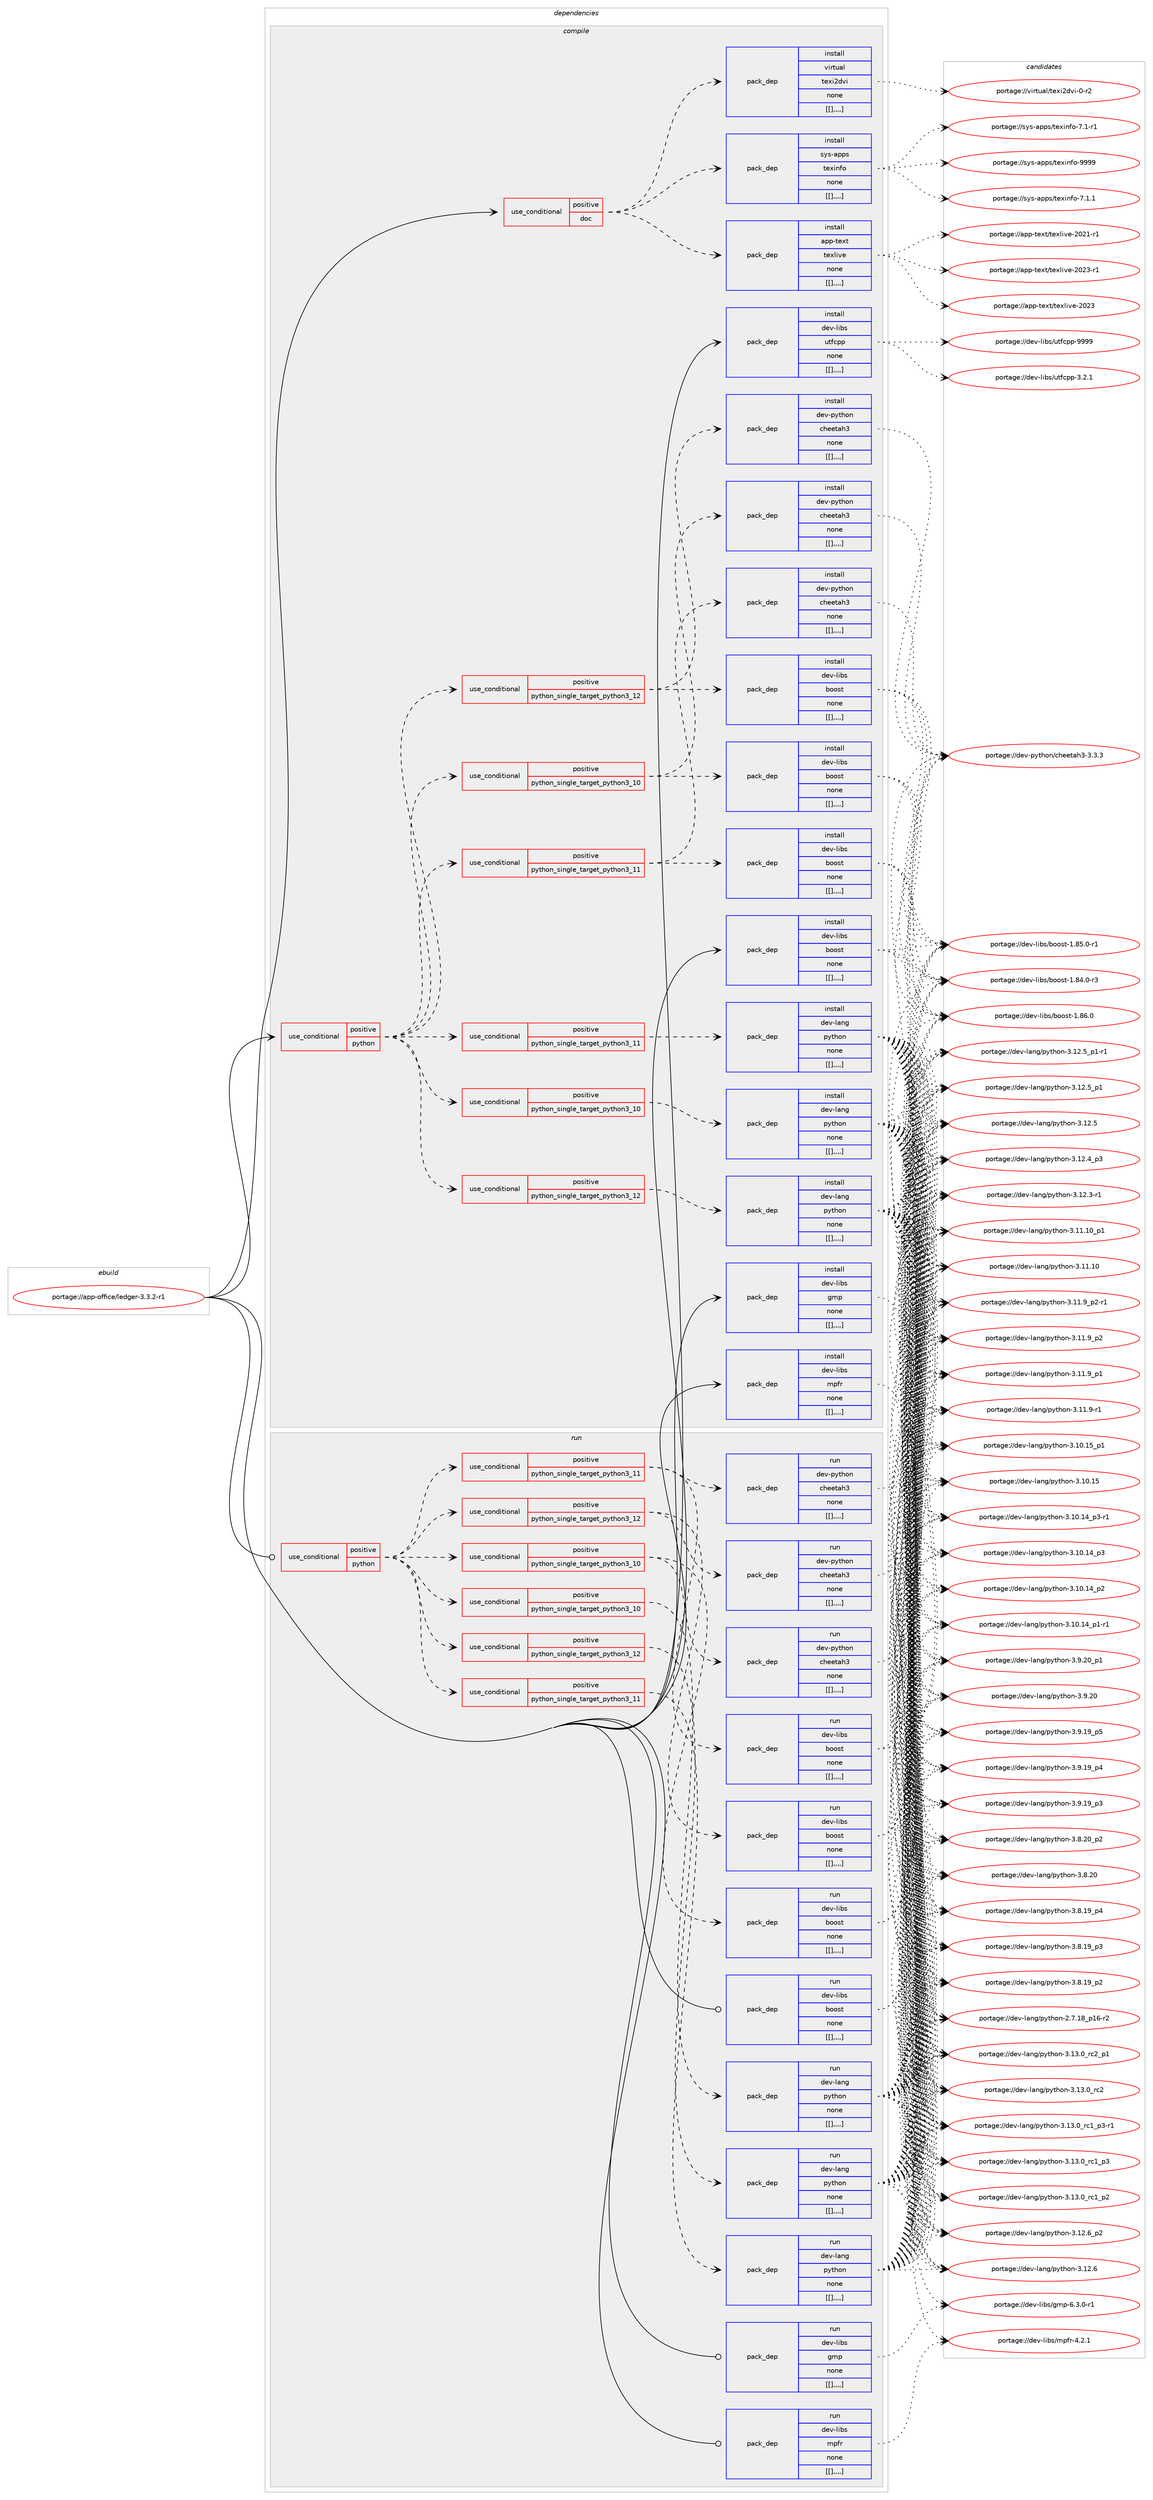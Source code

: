 digraph prolog {

# *************
# Graph options
# *************

newrank=true;
concentrate=true;
compound=true;
graph [rankdir=LR,fontname=Helvetica,fontsize=10,ranksep=1.5];#, ranksep=2.5, nodesep=0.2];
edge  [arrowhead=vee];
node  [fontname=Helvetica,fontsize=10];

# **********
# The ebuild
# **********

subgraph cluster_leftcol {
color=gray;
label=<<i>ebuild</i>>;
id [label="portage://app-office/ledger-3.3.2-r1", color=red, width=4, href="../app-office/ledger-3.3.2-r1.svg"];
}

# ****************
# The dependencies
# ****************

subgraph cluster_midcol {
color=gray;
label=<<i>dependencies</i>>;
subgraph cluster_compile {
fillcolor="#eeeeee";
style=filled;
label=<<i>compile</i>>;
subgraph cond13804 {
dependency47595 [label=<<TABLE BORDER="0" CELLBORDER="1" CELLSPACING="0" CELLPADDING="4"><TR><TD ROWSPAN="3" CELLPADDING="10">use_conditional</TD></TR><TR><TD>positive</TD></TR><TR><TD>doc</TD></TR></TABLE>>, shape=none, color=red];
subgraph pack33373 {
dependency47596 [label=<<TABLE BORDER="0" CELLBORDER="1" CELLSPACING="0" CELLPADDING="4" WIDTH="220"><TR><TD ROWSPAN="6" CELLPADDING="30">pack_dep</TD></TR><TR><TD WIDTH="110">install</TD></TR><TR><TD>app-text</TD></TR><TR><TD>texlive</TD></TR><TR><TD>none</TD></TR><TR><TD>[[],,,,]</TD></TR></TABLE>>, shape=none, color=blue];
}
dependency47595:e -> dependency47596:w [weight=20,style="dashed",arrowhead="vee"];
subgraph pack33374 {
dependency47597 [label=<<TABLE BORDER="0" CELLBORDER="1" CELLSPACING="0" CELLPADDING="4" WIDTH="220"><TR><TD ROWSPAN="6" CELLPADDING="30">pack_dep</TD></TR><TR><TD WIDTH="110">install</TD></TR><TR><TD>sys-apps</TD></TR><TR><TD>texinfo</TD></TR><TR><TD>none</TD></TR><TR><TD>[[],,,,]</TD></TR></TABLE>>, shape=none, color=blue];
}
dependency47595:e -> dependency47597:w [weight=20,style="dashed",arrowhead="vee"];
subgraph pack33375 {
dependency47598 [label=<<TABLE BORDER="0" CELLBORDER="1" CELLSPACING="0" CELLPADDING="4" WIDTH="220"><TR><TD ROWSPAN="6" CELLPADDING="30">pack_dep</TD></TR><TR><TD WIDTH="110">install</TD></TR><TR><TD>virtual</TD></TR><TR><TD>texi2dvi</TD></TR><TR><TD>none</TD></TR><TR><TD>[[],,,,]</TD></TR></TABLE>>, shape=none, color=blue];
}
dependency47595:e -> dependency47598:w [weight=20,style="dashed",arrowhead="vee"];
}
id:e -> dependency47595:w [weight=20,style="solid",arrowhead="vee"];
subgraph cond13805 {
dependency47599 [label=<<TABLE BORDER="0" CELLBORDER="1" CELLSPACING="0" CELLPADDING="4"><TR><TD ROWSPAN="3" CELLPADDING="10">use_conditional</TD></TR><TR><TD>positive</TD></TR><TR><TD>python</TD></TR></TABLE>>, shape=none, color=red];
subgraph cond13806 {
dependency47600 [label=<<TABLE BORDER="0" CELLBORDER="1" CELLSPACING="0" CELLPADDING="4"><TR><TD ROWSPAN="3" CELLPADDING="10">use_conditional</TD></TR><TR><TD>positive</TD></TR><TR><TD>python_single_target_python3_10</TD></TR></TABLE>>, shape=none, color=red];
subgraph pack33376 {
dependency47601 [label=<<TABLE BORDER="0" CELLBORDER="1" CELLSPACING="0" CELLPADDING="4" WIDTH="220"><TR><TD ROWSPAN="6" CELLPADDING="30">pack_dep</TD></TR><TR><TD WIDTH="110">install</TD></TR><TR><TD>dev-libs</TD></TR><TR><TD>boost</TD></TR><TR><TD>none</TD></TR><TR><TD>[[],,,,]</TD></TR></TABLE>>, shape=none, color=blue];
}
dependency47600:e -> dependency47601:w [weight=20,style="dashed",arrowhead="vee"];
subgraph pack33377 {
dependency47602 [label=<<TABLE BORDER="0" CELLBORDER="1" CELLSPACING="0" CELLPADDING="4" WIDTH="220"><TR><TD ROWSPAN="6" CELLPADDING="30">pack_dep</TD></TR><TR><TD WIDTH="110">install</TD></TR><TR><TD>dev-python</TD></TR><TR><TD>cheetah3</TD></TR><TR><TD>none</TD></TR><TR><TD>[[],,,,]</TD></TR></TABLE>>, shape=none, color=blue];
}
dependency47600:e -> dependency47602:w [weight=20,style="dashed",arrowhead="vee"];
}
dependency47599:e -> dependency47600:w [weight=20,style="dashed",arrowhead="vee"];
subgraph cond13807 {
dependency47603 [label=<<TABLE BORDER="0" CELLBORDER="1" CELLSPACING="0" CELLPADDING="4"><TR><TD ROWSPAN="3" CELLPADDING="10">use_conditional</TD></TR><TR><TD>positive</TD></TR><TR><TD>python_single_target_python3_11</TD></TR></TABLE>>, shape=none, color=red];
subgraph pack33378 {
dependency47604 [label=<<TABLE BORDER="0" CELLBORDER="1" CELLSPACING="0" CELLPADDING="4" WIDTH="220"><TR><TD ROWSPAN="6" CELLPADDING="30">pack_dep</TD></TR><TR><TD WIDTH="110">install</TD></TR><TR><TD>dev-libs</TD></TR><TR><TD>boost</TD></TR><TR><TD>none</TD></TR><TR><TD>[[],,,,]</TD></TR></TABLE>>, shape=none, color=blue];
}
dependency47603:e -> dependency47604:w [weight=20,style="dashed",arrowhead="vee"];
subgraph pack33379 {
dependency47605 [label=<<TABLE BORDER="0" CELLBORDER="1" CELLSPACING="0" CELLPADDING="4" WIDTH="220"><TR><TD ROWSPAN="6" CELLPADDING="30">pack_dep</TD></TR><TR><TD WIDTH="110">install</TD></TR><TR><TD>dev-python</TD></TR><TR><TD>cheetah3</TD></TR><TR><TD>none</TD></TR><TR><TD>[[],,,,]</TD></TR></TABLE>>, shape=none, color=blue];
}
dependency47603:e -> dependency47605:w [weight=20,style="dashed",arrowhead="vee"];
}
dependency47599:e -> dependency47603:w [weight=20,style="dashed",arrowhead="vee"];
subgraph cond13808 {
dependency47606 [label=<<TABLE BORDER="0" CELLBORDER="1" CELLSPACING="0" CELLPADDING="4"><TR><TD ROWSPAN="3" CELLPADDING="10">use_conditional</TD></TR><TR><TD>positive</TD></TR><TR><TD>python_single_target_python3_12</TD></TR></TABLE>>, shape=none, color=red];
subgraph pack33380 {
dependency47607 [label=<<TABLE BORDER="0" CELLBORDER="1" CELLSPACING="0" CELLPADDING="4" WIDTH="220"><TR><TD ROWSPAN="6" CELLPADDING="30">pack_dep</TD></TR><TR><TD WIDTH="110">install</TD></TR><TR><TD>dev-libs</TD></TR><TR><TD>boost</TD></TR><TR><TD>none</TD></TR><TR><TD>[[],,,,]</TD></TR></TABLE>>, shape=none, color=blue];
}
dependency47606:e -> dependency47607:w [weight=20,style="dashed",arrowhead="vee"];
subgraph pack33381 {
dependency47608 [label=<<TABLE BORDER="0" CELLBORDER="1" CELLSPACING="0" CELLPADDING="4" WIDTH="220"><TR><TD ROWSPAN="6" CELLPADDING="30">pack_dep</TD></TR><TR><TD WIDTH="110">install</TD></TR><TR><TD>dev-python</TD></TR><TR><TD>cheetah3</TD></TR><TR><TD>none</TD></TR><TR><TD>[[],,,,]</TD></TR></TABLE>>, shape=none, color=blue];
}
dependency47606:e -> dependency47608:w [weight=20,style="dashed",arrowhead="vee"];
}
dependency47599:e -> dependency47606:w [weight=20,style="dashed",arrowhead="vee"];
subgraph cond13809 {
dependency47609 [label=<<TABLE BORDER="0" CELLBORDER="1" CELLSPACING="0" CELLPADDING="4"><TR><TD ROWSPAN="3" CELLPADDING="10">use_conditional</TD></TR><TR><TD>positive</TD></TR><TR><TD>python_single_target_python3_10</TD></TR></TABLE>>, shape=none, color=red];
subgraph pack33382 {
dependency47610 [label=<<TABLE BORDER="0" CELLBORDER="1" CELLSPACING="0" CELLPADDING="4" WIDTH="220"><TR><TD ROWSPAN="6" CELLPADDING="30">pack_dep</TD></TR><TR><TD WIDTH="110">install</TD></TR><TR><TD>dev-lang</TD></TR><TR><TD>python</TD></TR><TR><TD>none</TD></TR><TR><TD>[[],,,,]</TD></TR></TABLE>>, shape=none, color=blue];
}
dependency47609:e -> dependency47610:w [weight=20,style="dashed",arrowhead="vee"];
}
dependency47599:e -> dependency47609:w [weight=20,style="dashed",arrowhead="vee"];
subgraph cond13810 {
dependency47611 [label=<<TABLE BORDER="0" CELLBORDER="1" CELLSPACING="0" CELLPADDING="4"><TR><TD ROWSPAN="3" CELLPADDING="10">use_conditional</TD></TR><TR><TD>positive</TD></TR><TR><TD>python_single_target_python3_11</TD></TR></TABLE>>, shape=none, color=red];
subgraph pack33383 {
dependency47612 [label=<<TABLE BORDER="0" CELLBORDER="1" CELLSPACING="0" CELLPADDING="4" WIDTH="220"><TR><TD ROWSPAN="6" CELLPADDING="30">pack_dep</TD></TR><TR><TD WIDTH="110">install</TD></TR><TR><TD>dev-lang</TD></TR><TR><TD>python</TD></TR><TR><TD>none</TD></TR><TR><TD>[[],,,,]</TD></TR></TABLE>>, shape=none, color=blue];
}
dependency47611:e -> dependency47612:w [weight=20,style="dashed",arrowhead="vee"];
}
dependency47599:e -> dependency47611:w [weight=20,style="dashed",arrowhead="vee"];
subgraph cond13811 {
dependency47613 [label=<<TABLE BORDER="0" CELLBORDER="1" CELLSPACING="0" CELLPADDING="4"><TR><TD ROWSPAN="3" CELLPADDING="10">use_conditional</TD></TR><TR><TD>positive</TD></TR><TR><TD>python_single_target_python3_12</TD></TR></TABLE>>, shape=none, color=red];
subgraph pack33384 {
dependency47614 [label=<<TABLE BORDER="0" CELLBORDER="1" CELLSPACING="0" CELLPADDING="4" WIDTH="220"><TR><TD ROWSPAN="6" CELLPADDING="30">pack_dep</TD></TR><TR><TD WIDTH="110">install</TD></TR><TR><TD>dev-lang</TD></TR><TR><TD>python</TD></TR><TR><TD>none</TD></TR><TR><TD>[[],,,,]</TD></TR></TABLE>>, shape=none, color=blue];
}
dependency47613:e -> dependency47614:w [weight=20,style="dashed",arrowhead="vee"];
}
dependency47599:e -> dependency47613:w [weight=20,style="dashed",arrowhead="vee"];
}
id:e -> dependency47599:w [weight=20,style="solid",arrowhead="vee"];
subgraph pack33385 {
dependency47615 [label=<<TABLE BORDER="0" CELLBORDER="1" CELLSPACING="0" CELLPADDING="4" WIDTH="220"><TR><TD ROWSPAN="6" CELLPADDING="30">pack_dep</TD></TR><TR><TD WIDTH="110">install</TD></TR><TR><TD>dev-libs</TD></TR><TR><TD>boost</TD></TR><TR><TD>none</TD></TR><TR><TD>[[],,,,]</TD></TR></TABLE>>, shape=none, color=blue];
}
id:e -> dependency47615:w [weight=20,style="solid",arrowhead="vee"];
subgraph pack33386 {
dependency47616 [label=<<TABLE BORDER="0" CELLBORDER="1" CELLSPACING="0" CELLPADDING="4" WIDTH="220"><TR><TD ROWSPAN="6" CELLPADDING="30">pack_dep</TD></TR><TR><TD WIDTH="110">install</TD></TR><TR><TD>dev-libs</TD></TR><TR><TD>gmp</TD></TR><TR><TD>none</TD></TR><TR><TD>[[],,,,]</TD></TR></TABLE>>, shape=none, color=blue];
}
id:e -> dependency47616:w [weight=20,style="solid",arrowhead="vee"];
subgraph pack33387 {
dependency47617 [label=<<TABLE BORDER="0" CELLBORDER="1" CELLSPACING="0" CELLPADDING="4" WIDTH="220"><TR><TD ROWSPAN="6" CELLPADDING="30">pack_dep</TD></TR><TR><TD WIDTH="110">install</TD></TR><TR><TD>dev-libs</TD></TR><TR><TD>mpfr</TD></TR><TR><TD>none</TD></TR><TR><TD>[[],,,,]</TD></TR></TABLE>>, shape=none, color=blue];
}
id:e -> dependency47617:w [weight=20,style="solid",arrowhead="vee"];
subgraph pack33388 {
dependency47618 [label=<<TABLE BORDER="0" CELLBORDER="1" CELLSPACING="0" CELLPADDING="4" WIDTH="220"><TR><TD ROWSPAN="6" CELLPADDING="30">pack_dep</TD></TR><TR><TD WIDTH="110">install</TD></TR><TR><TD>dev-libs</TD></TR><TR><TD>utfcpp</TD></TR><TR><TD>none</TD></TR><TR><TD>[[],,,,]</TD></TR></TABLE>>, shape=none, color=blue];
}
id:e -> dependency47618:w [weight=20,style="solid",arrowhead="vee"];
}
subgraph cluster_compileandrun {
fillcolor="#eeeeee";
style=filled;
label=<<i>compile and run</i>>;
}
subgraph cluster_run {
fillcolor="#eeeeee";
style=filled;
label=<<i>run</i>>;
subgraph cond13812 {
dependency47619 [label=<<TABLE BORDER="0" CELLBORDER="1" CELLSPACING="0" CELLPADDING="4"><TR><TD ROWSPAN="3" CELLPADDING="10">use_conditional</TD></TR><TR><TD>positive</TD></TR><TR><TD>python</TD></TR></TABLE>>, shape=none, color=red];
subgraph cond13813 {
dependency47620 [label=<<TABLE BORDER="0" CELLBORDER="1" CELLSPACING="0" CELLPADDING="4"><TR><TD ROWSPAN="3" CELLPADDING="10">use_conditional</TD></TR><TR><TD>positive</TD></TR><TR><TD>python_single_target_python3_10</TD></TR></TABLE>>, shape=none, color=red];
subgraph pack33389 {
dependency47621 [label=<<TABLE BORDER="0" CELLBORDER="1" CELLSPACING="0" CELLPADDING="4" WIDTH="220"><TR><TD ROWSPAN="6" CELLPADDING="30">pack_dep</TD></TR><TR><TD WIDTH="110">run</TD></TR><TR><TD>dev-libs</TD></TR><TR><TD>boost</TD></TR><TR><TD>none</TD></TR><TR><TD>[[],,,,]</TD></TR></TABLE>>, shape=none, color=blue];
}
dependency47620:e -> dependency47621:w [weight=20,style="dashed",arrowhead="vee"];
subgraph pack33390 {
dependency47622 [label=<<TABLE BORDER="0" CELLBORDER="1" CELLSPACING="0" CELLPADDING="4" WIDTH="220"><TR><TD ROWSPAN="6" CELLPADDING="30">pack_dep</TD></TR><TR><TD WIDTH="110">run</TD></TR><TR><TD>dev-python</TD></TR><TR><TD>cheetah3</TD></TR><TR><TD>none</TD></TR><TR><TD>[[],,,,]</TD></TR></TABLE>>, shape=none, color=blue];
}
dependency47620:e -> dependency47622:w [weight=20,style="dashed",arrowhead="vee"];
}
dependency47619:e -> dependency47620:w [weight=20,style="dashed",arrowhead="vee"];
subgraph cond13814 {
dependency47623 [label=<<TABLE BORDER="0" CELLBORDER="1" CELLSPACING="0" CELLPADDING="4"><TR><TD ROWSPAN="3" CELLPADDING="10">use_conditional</TD></TR><TR><TD>positive</TD></TR><TR><TD>python_single_target_python3_11</TD></TR></TABLE>>, shape=none, color=red];
subgraph pack33391 {
dependency47624 [label=<<TABLE BORDER="0" CELLBORDER="1" CELLSPACING="0" CELLPADDING="4" WIDTH="220"><TR><TD ROWSPAN="6" CELLPADDING="30">pack_dep</TD></TR><TR><TD WIDTH="110">run</TD></TR><TR><TD>dev-libs</TD></TR><TR><TD>boost</TD></TR><TR><TD>none</TD></TR><TR><TD>[[],,,,]</TD></TR></TABLE>>, shape=none, color=blue];
}
dependency47623:e -> dependency47624:w [weight=20,style="dashed",arrowhead="vee"];
subgraph pack33392 {
dependency47625 [label=<<TABLE BORDER="0" CELLBORDER="1" CELLSPACING="0" CELLPADDING="4" WIDTH="220"><TR><TD ROWSPAN="6" CELLPADDING="30">pack_dep</TD></TR><TR><TD WIDTH="110">run</TD></TR><TR><TD>dev-python</TD></TR><TR><TD>cheetah3</TD></TR><TR><TD>none</TD></TR><TR><TD>[[],,,,]</TD></TR></TABLE>>, shape=none, color=blue];
}
dependency47623:e -> dependency47625:w [weight=20,style="dashed",arrowhead="vee"];
}
dependency47619:e -> dependency47623:w [weight=20,style="dashed",arrowhead="vee"];
subgraph cond13815 {
dependency47626 [label=<<TABLE BORDER="0" CELLBORDER="1" CELLSPACING="0" CELLPADDING="4"><TR><TD ROWSPAN="3" CELLPADDING="10">use_conditional</TD></TR><TR><TD>positive</TD></TR><TR><TD>python_single_target_python3_12</TD></TR></TABLE>>, shape=none, color=red];
subgraph pack33393 {
dependency47627 [label=<<TABLE BORDER="0" CELLBORDER="1" CELLSPACING="0" CELLPADDING="4" WIDTH="220"><TR><TD ROWSPAN="6" CELLPADDING="30">pack_dep</TD></TR><TR><TD WIDTH="110">run</TD></TR><TR><TD>dev-libs</TD></TR><TR><TD>boost</TD></TR><TR><TD>none</TD></TR><TR><TD>[[],,,,]</TD></TR></TABLE>>, shape=none, color=blue];
}
dependency47626:e -> dependency47627:w [weight=20,style="dashed",arrowhead="vee"];
subgraph pack33394 {
dependency47628 [label=<<TABLE BORDER="0" CELLBORDER="1" CELLSPACING="0" CELLPADDING="4" WIDTH="220"><TR><TD ROWSPAN="6" CELLPADDING="30">pack_dep</TD></TR><TR><TD WIDTH="110">run</TD></TR><TR><TD>dev-python</TD></TR><TR><TD>cheetah3</TD></TR><TR><TD>none</TD></TR><TR><TD>[[],,,,]</TD></TR></TABLE>>, shape=none, color=blue];
}
dependency47626:e -> dependency47628:w [weight=20,style="dashed",arrowhead="vee"];
}
dependency47619:e -> dependency47626:w [weight=20,style="dashed",arrowhead="vee"];
subgraph cond13816 {
dependency47629 [label=<<TABLE BORDER="0" CELLBORDER="1" CELLSPACING="0" CELLPADDING="4"><TR><TD ROWSPAN="3" CELLPADDING="10">use_conditional</TD></TR><TR><TD>positive</TD></TR><TR><TD>python_single_target_python3_10</TD></TR></TABLE>>, shape=none, color=red];
subgraph pack33395 {
dependency47630 [label=<<TABLE BORDER="0" CELLBORDER="1" CELLSPACING="0" CELLPADDING="4" WIDTH="220"><TR><TD ROWSPAN="6" CELLPADDING="30">pack_dep</TD></TR><TR><TD WIDTH="110">run</TD></TR><TR><TD>dev-lang</TD></TR><TR><TD>python</TD></TR><TR><TD>none</TD></TR><TR><TD>[[],,,,]</TD></TR></TABLE>>, shape=none, color=blue];
}
dependency47629:e -> dependency47630:w [weight=20,style="dashed",arrowhead="vee"];
}
dependency47619:e -> dependency47629:w [weight=20,style="dashed",arrowhead="vee"];
subgraph cond13817 {
dependency47631 [label=<<TABLE BORDER="0" CELLBORDER="1" CELLSPACING="0" CELLPADDING="4"><TR><TD ROWSPAN="3" CELLPADDING="10">use_conditional</TD></TR><TR><TD>positive</TD></TR><TR><TD>python_single_target_python3_11</TD></TR></TABLE>>, shape=none, color=red];
subgraph pack33396 {
dependency47632 [label=<<TABLE BORDER="0" CELLBORDER="1" CELLSPACING="0" CELLPADDING="4" WIDTH="220"><TR><TD ROWSPAN="6" CELLPADDING="30">pack_dep</TD></TR><TR><TD WIDTH="110">run</TD></TR><TR><TD>dev-lang</TD></TR><TR><TD>python</TD></TR><TR><TD>none</TD></TR><TR><TD>[[],,,,]</TD></TR></TABLE>>, shape=none, color=blue];
}
dependency47631:e -> dependency47632:w [weight=20,style="dashed",arrowhead="vee"];
}
dependency47619:e -> dependency47631:w [weight=20,style="dashed",arrowhead="vee"];
subgraph cond13818 {
dependency47633 [label=<<TABLE BORDER="0" CELLBORDER="1" CELLSPACING="0" CELLPADDING="4"><TR><TD ROWSPAN="3" CELLPADDING="10">use_conditional</TD></TR><TR><TD>positive</TD></TR><TR><TD>python_single_target_python3_12</TD></TR></TABLE>>, shape=none, color=red];
subgraph pack33397 {
dependency47634 [label=<<TABLE BORDER="0" CELLBORDER="1" CELLSPACING="0" CELLPADDING="4" WIDTH="220"><TR><TD ROWSPAN="6" CELLPADDING="30">pack_dep</TD></TR><TR><TD WIDTH="110">run</TD></TR><TR><TD>dev-lang</TD></TR><TR><TD>python</TD></TR><TR><TD>none</TD></TR><TR><TD>[[],,,,]</TD></TR></TABLE>>, shape=none, color=blue];
}
dependency47633:e -> dependency47634:w [weight=20,style="dashed",arrowhead="vee"];
}
dependency47619:e -> dependency47633:w [weight=20,style="dashed",arrowhead="vee"];
}
id:e -> dependency47619:w [weight=20,style="solid",arrowhead="odot"];
subgraph pack33398 {
dependency47635 [label=<<TABLE BORDER="0" CELLBORDER="1" CELLSPACING="0" CELLPADDING="4" WIDTH="220"><TR><TD ROWSPAN="6" CELLPADDING="30">pack_dep</TD></TR><TR><TD WIDTH="110">run</TD></TR><TR><TD>dev-libs</TD></TR><TR><TD>boost</TD></TR><TR><TD>none</TD></TR><TR><TD>[[],,,,]</TD></TR></TABLE>>, shape=none, color=blue];
}
id:e -> dependency47635:w [weight=20,style="solid",arrowhead="odot"];
subgraph pack33399 {
dependency47636 [label=<<TABLE BORDER="0" CELLBORDER="1" CELLSPACING="0" CELLPADDING="4" WIDTH="220"><TR><TD ROWSPAN="6" CELLPADDING="30">pack_dep</TD></TR><TR><TD WIDTH="110">run</TD></TR><TR><TD>dev-libs</TD></TR><TR><TD>gmp</TD></TR><TR><TD>none</TD></TR><TR><TD>[[],,,,]</TD></TR></TABLE>>, shape=none, color=blue];
}
id:e -> dependency47636:w [weight=20,style="solid",arrowhead="odot"];
subgraph pack33400 {
dependency47637 [label=<<TABLE BORDER="0" CELLBORDER="1" CELLSPACING="0" CELLPADDING="4" WIDTH="220"><TR><TD ROWSPAN="6" CELLPADDING="30">pack_dep</TD></TR><TR><TD WIDTH="110">run</TD></TR><TR><TD>dev-libs</TD></TR><TR><TD>mpfr</TD></TR><TR><TD>none</TD></TR><TR><TD>[[],,,,]</TD></TR></TABLE>>, shape=none, color=blue];
}
id:e -> dependency47637:w [weight=20,style="solid",arrowhead="odot"];
}
}

# **************
# The candidates
# **************

subgraph cluster_choices {
rank=same;
color=gray;
label=<<i>candidates</i>>;

subgraph choice33373 {
color=black;
nodesep=1;
choice97112112451161011201164711610112010810511810145504850514511449 [label="portage://app-text/texlive-2023-r1", color=red, width=4,href="../app-text/texlive-2023-r1.svg"];
choice9711211245116101120116471161011201081051181014550485051 [label="portage://app-text/texlive-2023", color=red, width=4,href="../app-text/texlive-2023.svg"];
choice97112112451161011201164711610112010810511810145504850494511449 [label="portage://app-text/texlive-2021-r1", color=red, width=4,href="../app-text/texlive-2021-r1.svg"];
dependency47596:e -> choice97112112451161011201164711610112010810511810145504850514511449:w [style=dotted,weight="100"];
dependency47596:e -> choice9711211245116101120116471161011201081051181014550485051:w [style=dotted,weight="100"];
dependency47596:e -> choice97112112451161011201164711610112010810511810145504850494511449:w [style=dotted,weight="100"];
}
subgraph choice33374 {
color=black;
nodesep=1;
choice1151211154597112112115471161011201051101021114557575757 [label="portage://sys-apps/texinfo-9999", color=red, width=4,href="../sys-apps/texinfo-9999.svg"];
choice115121115459711211211547116101120105110102111455546494649 [label="portage://sys-apps/texinfo-7.1.1", color=red, width=4,href="../sys-apps/texinfo-7.1.1.svg"];
choice115121115459711211211547116101120105110102111455546494511449 [label="portage://sys-apps/texinfo-7.1-r1", color=red, width=4,href="../sys-apps/texinfo-7.1-r1.svg"];
dependency47597:e -> choice1151211154597112112115471161011201051101021114557575757:w [style=dotted,weight="100"];
dependency47597:e -> choice115121115459711211211547116101120105110102111455546494649:w [style=dotted,weight="100"];
dependency47597:e -> choice115121115459711211211547116101120105110102111455546494511449:w [style=dotted,weight="100"];
}
subgraph choice33375 {
color=black;
nodesep=1;
choice11810511411611797108471161011201055010011810545484511450 [label="portage://virtual/texi2dvi-0-r2", color=red, width=4,href="../virtual/texi2dvi-0-r2.svg"];
dependency47598:e -> choice11810511411611797108471161011201055010011810545484511450:w [style=dotted,weight="100"];
}
subgraph choice33376 {
color=black;
nodesep=1;
choice1001011184510810598115479811111111511645494656544648 [label="portage://dev-libs/boost-1.86.0", color=red, width=4,href="../dev-libs/boost-1.86.0.svg"];
choice10010111845108105981154798111111115116454946565346484511449 [label="portage://dev-libs/boost-1.85.0-r1", color=red, width=4,href="../dev-libs/boost-1.85.0-r1.svg"];
choice10010111845108105981154798111111115116454946565246484511451 [label="portage://dev-libs/boost-1.84.0-r3", color=red, width=4,href="../dev-libs/boost-1.84.0-r3.svg"];
dependency47601:e -> choice1001011184510810598115479811111111511645494656544648:w [style=dotted,weight="100"];
dependency47601:e -> choice10010111845108105981154798111111115116454946565346484511449:w [style=dotted,weight="100"];
dependency47601:e -> choice10010111845108105981154798111111115116454946565246484511451:w [style=dotted,weight="100"];
}
subgraph choice33377 {
color=black;
nodesep=1;
choice1001011184511212111610411111047991041011011169710451455146514651 [label="portage://dev-python/cheetah3-3.3.3", color=red, width=4,href="../dev-python/cheetah3-3.3.3.svg"];
dependency47602:e -> choice1001011184511212111610411111047991041011011169710451455146514651:w [style=dotted,weight="100"];
}
subgraph choice33378 {
color=black;
nodesep=1;
choice1001011184510810598115479811111111511645494656544648 [label="portage://dev-libs/boost-1.86.0", color=red, width=4,href="../dev-libs/boost-1.86.0.svg"];
choice10010111845108105981154798111111115116454946565346484511449 [label="portage://dev-libs/boost-1.85.0-r1", color=red, width=4,href="../dev-libs/boost-1.85.0-r1.svg"];
choice10010111845108105981154798111111115116454946565246484511451 [label="portage://dev-libs/boost-1.84.0-r3", color=red, width=4,href="../dev-libs/boost-1.84.0-r3.svg"];
dependency47604:e -> choice1001011184510810598115479811111111511645494656544648:w [style=dotted,weight="100"];
dependency47604:e -> choice10010111845108105981154798111111115116454946565346484511449:w [style=dotted,weight="100"];
dependency47604:e -> choice10010111845108105981154798111111115116454946565246484511451:w [style=dotted,weight="100"];
}
subgraph choice33379 {
color=black;
nodesep=1;
choice1001011184511212111610411111047991041011011169710451455146514651 [label="portage://dev-python/cheetah3-3.3.3", color=red, width=4,href="../dev-python/cheetah3-3.3.3.svg"];
dependency47605:e -> choice1001011184511212111610411111047991041011011169710451455146514651:w [style=dotted,weight="100"];
}
subgraph choice33380 {
color=black;
nodesep=1;
choice1001011184510810598115479811111111511645494656544648 [label="portage://dev-libs/boost-1.86.0", color=red, width=4,href="../dev-libs/boost-1.86.0.svg"];
choice10010111845108105981154798111111115116454946565346484511449 [label="portage://dev-libs/boost-1.85.0-r1", color=red, width=4,href="../dev-libs/boost-1.85.0-r1.svg"];
choice10010111845108105981154798111111115116454946565246484511451 [label="portage://dev-libs/boost-1.84.0-r3", color=red, width=4,href="../dev-libs/boost-1.84.0-r3.svg"];
dependency47607:e -> choice1001011184510810598115479811111111511645494656544648:w [style=dotted,weight="100"];
dependency47607:e -> choice10010111845108105981154798111111115116454946565346484511449:w [style=dotted,weight="100"];
dependency47607:e -> choice10010111845108105981154798111111115116454946565246484511451:w [style=dotted,weight="100"];
}
subgraph choice33381 {
color=black;
nodesep=1;
choice1001011184511212111610411111047991041011011169710451455146514651 [label="portage://dev-python/cheetah3-3.3.3", color=red, width=4,href="../dev-python/cheetah3-3.3.3.svg"];
dependency47608:e -> choice1001011184511212111610411111047991041011011169710451455146514651:w [style=dotted,weight="100"];
}
subgraph choice33382 {
color=black;
nodesep=1;
choice100101118451089711010347112121116104111110455146495146489511499509511249 [label="portage://dev-lang/python-3.13.0_rc2_p1", color=red, width=4,href="../dev-lang/python-3.13.0_rc2_p1.svg"];
choice10010111845108971101034711212111610411111045514649514648951149950 [label="portage://dev-lang/python-3.13.0_rc2", color=red, width=4,href="../dev-lang/python-3.13.0_rc2.svg"];
choice1001011184510897110103471121211161041111104551464951464895114994995112514511449 [label="portage://dev-lang/python-3.13.0_rc1_p3-r1", color=red, width=4,href="../dev-lang/python-3.13.0_rc1_p3-r1.svg"];
choice100101118451089711010347112121116104111110455146495146489511499499511251 [label="portage://dev-lang/python-3.13.0_rc1_p3", color=red, width=4,href="../dev-lang/python-3.13.0_rc1_p3.svg"];
choice100101118451089711010347112121116104111110455146495146489511499499511250 [label="portage://dev-lang/python-3.13.0_rc1_p2", color=red, width=4,href="../dev-lang/python-3.13.0_rc1_p2.svg"];
choice100101118451089711010347112121116104111110455146495046549511250 [label="portage://dev-lang/python-3.12.6_p2", color=red, width=4,href="../dev-lang/python-3.12.6_p2.svg"];
choice10010111845108971101034711212111610411111045514649504654 [label="portage://dev-lang/python-3.12.6", color=red, width=4,href="../dev-lang/python-3.12.6.svg"];
choice1001011184510897110103471121211161041111104551464950465395112494511449 [label="portage://dev-lang/python-3.12.5_p1-r1", color=red, width=4,href="../dev-lang/python-3.12.5_p1-r1.svg"];
choice100101118451089711010347112121116104111110455146495046539511249 [label="portage://dev-lang/python-3.12.5_p1", color=red, width=4,href="../dev-lang/python-3.12.5_p1.svg"];
choice10010111845108971101034711212111610411111045514649504653 [label="portage://dev-lang/python-3.12.5", color=red, width=4,href="../dev-lang/python-3.12.5.svg"];
choice100101118451089711010347112121116104111110455146495046529511251 [label="portage://dev-lang/python-3.12.4_p3", color=red, width=4,href="../dev-lang/python-3.12.4_p3.svg"];
choice100101118451089711010347112121116104111110455146495046514511449 [label="portage://dev-lang/python-3.12.3-r1", color=red, width=4,href="../dev-lang/python-3.12.3-r1.svg"];
choice10010111845108971101034711212111610411111045514649494649489511249 [label="portage://dev-lang/python-3.11.10_p1", color=red, width=4,href="../dev-lang/python-3.11.10_p1.svg"];
choice1001011184510897110103471121211161041111104551464949464948 [label="portage://dev-lang/python-3.11.10", color=red, width=4,href="../dev-lang/python-3.11.10.svg"];
choice1001011184510897110103471121211161041111104551464949465795112504511449 [label="portage://dev-lang/python-3.11.9_p2-r1", color=red, width=4,href="../dev-lang/python-3.11.9_p2-r1.svg"];
choice100101118451089711010347112121116104111110455146494946579511250 [label="portage://dev-lang/python-3.11.9_p2", color=red, width=4,href="../dev-lang/python-3.11.9_p2.svg"];
choice100101118451089711010347112121116104111110455146494946579511249 [label="portage://dev-lang/python-3.11.9_p1", color=red, width=4,href="../dev-lang/python-3.11.9_p1.svg"];
choice100101118451089711010347112121116104111110455146494946574511449 [label="portage://dev-lang/python-3.11.9-r1", color=red, width=4,href="../dev-lang/python-3.11.9-r1.svg"];
choice10010111845108971101034711212111610411111045514649484649539511249 [label="portage://dev-lang/python-3.10.15_p1", color=red, width=4,href="../dev-lang/python-3.10.15_p1.svg"];
choice1001011184510897110103471121211161041111104551464948464953 [label="portage://dev-lang/python-3.10.15", color=red, width=4,href="../dev-lang/python-3.10.15.svg"];
choice100101118451089711010347112121116104111110455146494846495295112514511449 [label="portage://dev-lang/python-3.10.14_p3-r1", color=red, width=4,href="../dev-lang/python-3.10.14_p3-r1.svg"];
choice10010111845108971101034711212111610411111045514649484649529511251 [label="portage://dev-lang/python-3.10.14_p3", color=red, width=4,href="../dev-lang/python-3.10.14_p3.svg"];
choice10010111845108971101034711212111610411111045514649484649529511250 [label="portage://dev-lang/python-3.10.14_p2", color=red, width=4,href="../dev-lang/python-3.10.14_p2.svg"];
choice100101118451089711010347112121116104111110455146494846495295112494511449 [label="portage://dev-lang/python-3.10.14_p1-r1", color=red, width=4,href="../dev-lang/python-3.10.14_p1-r1.svg"];
choice100101118451089711010347112121116104111110455146574650489511249 [label="portage://dev-lang/python-3.9.20_p1", color=red, width=4,href="../dev-lang/python-3.9.20_p1.svg"];
choice10010111845108971101034711212111610411111045514657465048 [label="portage://dev-lang/python-3.9.20", color=red, width=4,href="../dev-lang/python-3.9.20.svg"];
choice100101118451089711010347112121116104111110455146574649579511253 [label="portage://dev-lang/python-3.9.19_p5", color=red, width=4,href="../dev-lang/python-3.9.19_p5.svg"];
choice100101118451089711010347112121116104111110455146574649579511252 [label="portage://dev-lang/python-3.9.19_p4", color=red, width=4,href="../dev-lang/python-3.9.19_p4.svg"];
choice100101118451089711010347112121116104111110455146574649579511251 [label="portage://dev-lang/python-3.9.19_p3", color=red, width=4,href="../dev-lang/python-3.9.19_p3.svg"];
choice100101118451089711010347112121116104111110455146564650489511250 [label="portage://dev-lang/python-3.8.20_p2", color=red, width=4,href="../dev-lang/python-3.8.20_p2.svg"];
choice10010111845108971101034711212111610411111045514656465048 [label="portage://dev-lang/python-3.8.20", color=red, width=4,href="../dev-lang/python-3.8.20.svg"];
choice100101118451089711010347112121116104111110455146564649579511252 [label="portage://dev-lang/python-3.8.19_p4", color=red, width=4,href="../dev-lang/python-3.8.19_p4.svg"];
choice100101118451089711010347112121116104111110455146564649579511251 [label="portage://dev-lang/python-3.8.19_p3", color=red, width=4,href="../dev-lang/python-3.8.19_p3.svg"];
choice100101118451089711010347112121116104111110455146564649579511250 [label="portage://dev-lang/python-3.8.19_p2", color=red, width=4,href="../dev-lang/python-3.8.19_p2.svg"];
choice100101118451089711010347112121116104111110455046554649569511249544511450 [label="portage://dev-lang/python-2.7.18_p16-r2", color=red, width=4,href="../dev-lang/python-2.7.18_p16-r2.svg"];
dependency47610:e -> choice100101118451089711010347112121116104111110455146495146489511499509511249:w [style=dotted,weight="100"];
dependency47610:e -> choice10010111845108971101034711212111610411111045514649514648951149950:w [style=dotted,weight="100"];
dependency47610:e -> choice1001011184510897110103471121211161041111104551464951464895114994995112514511449:w [style=dotted,weight="100"];
dependency47610:e -> choice100101118451089711010347112121116104111110455146495146489511499499511251:w [style=dotted,weight="100"];
dependency47610:e -> choice100101118451089711010347112121116104111110455146495146489511499499511250:w [style=dotted,weight="100"];
dependency47610:e -> choice100101118451089711010347112121116104111110455146495046549511250:w [style=dotted,weight="100"];
dependency47610:e -> choice10010111845108971101034711212111610411111045514649504654:w [style=dotted,weight="100"];
dependency47610:e -> choice1001011184510897110103471121211161041111104551464950465395112494511449:w [style=dotted,weight="100"];
dependency47610:e -> choice100101118451089711010347112121116104111110455146495046539511249:w [style=dotted,weight="100"];
dependency47610:e -> choice10010111845108971101034711212111610411111045514649504653:w [style=dotted,weight="100"];
dependency47610:e -> choice100101118451089711010347112121116104111110455146495046529511251:w [style=dotted,weight="100"];
dependency47610:e -> choice100101118451089711010347112121116104111110455146495046514511449:w [style=dotted,weight="100"];
dependency47610:e -> choice10010111845108971101034711212111610411111045514649494649489511249:w [style=dotted,weight="100"];
dependency47610:e -> choice1001011184510897110103471121211161041111104551464949464948:w [style=dotted,weight="100"];
dependency47610:e -> choice1001011184510897110103471121211161041111104551464949465795112504511449:w [style=dotted,weight="100"];
dependency47610:e -> choice100101118451089711010347112121116104111110455146494946579511250:w [style=dotted,weight="100"];
dependency47610:e -> choice100101118451089711010347112121116104111110455146494946579511249:w [style=dotted,weight="100"];
dependency47610:e -> choice100101118451089711010347112121116104111110455146494946574511449:w [style=dotted,weight="100"];
dependency47610:e -> choice10010111845108971101034711212111610411111045514649484649539511249:w [style=dotted,weight="100"];
dependency47610:e -> choice1001011184510897110103471121211161041111104551464948464953:w [style=dotted,weight="100"];
dependency47610:e -> choice100101118451089711010347112121116104111110455146494846495295112514511449:w [style=dotted,weight="100"];
dependency47610:e -> choice10010111845108971101034711212111610411111045514649484649529511251:w [style=dotted,weight="100"];
dependency47610:e -> choice10010111845108971101034711212111610411111045514649484649529511250:w [style=dotted,weight="100"];
dependency47610:e -> choice100101118451089711010347112121116104111110455146494846495295112494511449:w [style=dotted,weight="100"];
dependency47610:e -> choice100101118451089711010347112121116104111110455146574650489511249:w [style=dotted,weight="100"];
dependency47610:e -> choice10010111845108971101034711212111610411111045514657465048:w [style=dotted,weight="100"];
dependency47610:e -> choice100101118451089711010347112121116104111110455146574649579511253:w [style=dotted,weight="100"];
dependency47610:e -> choice100101118451089711010347112121116104111110455146574649579511252:w [style=dotted,weight="100"];
dependency47610:e -> choice100101118451089711010347112121116104111110455146574649579511251:w [style=dotted,weight="100"];
dependency47610:e -> choice100101118451089711010347112121116104111110455146564650489511250:w [style=dotted,weight="100"];
dependency47610:e -> choice10010111845108971101034711212111610411111045514656465048:w [style=dotted,weight="100"];
dependency47610:e -> choice100101118451089711010347112121116104111110455146564649579511252:w [style=dotted,weight="100"];
dependency47610:e -> choice100101118451089711010347112121116104111110455146564649579511251:w [style=dotted,weight="100"];
dependency47610:e -> choice100101118451089711010347112121116104111110455146564649579511250:w [style=dotted,weight="100"];
dependency47610:e -> choice100101118451089711010347112121116104111110455046554649569511249544511450:w [style=dotted,weight="100"];
}
subgraph choice33383 {
color=black;
nodesep=1;
choice100101118451089711010347112121116104111110455146495146489511499509511249 [label="portage://dev-lang/python-3.13.0_rc2_p1", color=red, width=4,href="../dev-lang/python-3.13.0_rc2_p1.svg"];
choice10010111845108971101034711212111610411111045514649514648951149950 [label="portage://dev-lang/python-3.13.0_rc2", color=red, width=4,href="../dev-lang/python-3.13.0_rc2.svg"];
choice1001011184510897110103471121211161041111104551464951464895114994995112514511449 [label="portage://dev-lang/python-3.13.0_rc1_p3-r1", color=red, width=4,href="../dev-lang/python-3.13.0_rc1_p3-r1.svg"];
choice100101118451089711010347112121116104111110455146495146489511499499511251 [label="portage://dev-lang/python-3.13.0_rc1_p3", color=red, width=4,href="../dev-lang/python-3.13.0_rc1_p3.svg"];
choice100101118451089711010347112121116104111110455146495146489511499499511250 [label="portage://dev-lang/python-3.13.0_rc1_p2", color=red, width=4,href="../dev-lang/python-3.13.0_rc1_p2.svg"];
choice100101118451089711010347112121116104111110455146495046549511250 [label="portage://dev-lang/python-3.12.6_p2", color=red, width=4,href="../dev-lang/python-3.12.6_p2.svg"];
choice10010111845108971101034711212111610411111045514649504654 [label="portage://dev-lang/python-3.12.6", color=red, width=4,href="../dev-lang/python-3.12.6.svg"];
choice1001011184510897110103471121211161041111104551464950465395112494511449 [label="portage://dev-lang/python-3.12.5_p1-r1", color=red, width=4,href="../dev-lang/python-3.12.5_p1-r1.svg"];
choice100101118451089711010347112121116104111110455146495046539511249 [label="portage://dev-lang/python-3.12.5_p1", color=red, width=4,href="../dev-lang/python-3.12.5_p1.svg"];
choice10010111845108971101034711212111610411111045514649504653 [label="portage://dev-lang/python-3.12.5", color=red, width=4,href="../dev-lang/python-3.12.5.svg"];
choice100101118451089711010347112121116104111110455146495046529511251 [label="portage://dev-lang/python-3.12.4_p3", color=red, width=4,href="../dev-lang/python-3.12.4_p3.svg"];
choice100101118451089711010347112121116104111110455146495046514511449 [label="portage://dev-lang/python-3.12.3-r1", color=red, width=4,href="../dev-lang/python-3.12.3-r1.svg"];
choice10010111845108971101034711212111610411111045514649494649489511249 [label="portage://dev-lang/python-3.11.10_p1", color=red, width=4,href="../dev-lang/python-3.11.10_p1.svg"];
choice1001011184510897110103471121211161041111104551464949464948 [label="portage://dev-lang/python-3.11.10", color=red, width=4,href="../dev-lang/python-3.11.10.svg"];
choice1001011184510897110103471121211161041111104551464949465795112504511449 [label="portage://dev-lang/python-3.11.9_p2-r1", color=red, width=4,href="../dev-lang/python-3.11.9_p2-r1.svg"];
choice100101118451089711010347112121116104111110455146494946579511250 [label="portage://dev-lang/python-3.11.9_p2", color=red, width=4,href="../dev-lang/python-3.11.9_p2.svg"];
choice100101118451089711010347112121116104111110455146494946579511249 [label="portage://dev-lang/python-3.11.9_p1", color=red, width=4,href="../dev-lang/python-3.11.9_p1.svg"];
choice100101118451089711010347112121116104111110455146494946574511449 [label="portage://dev-lang/python-3.11.9-r1", color=red, width=4,href="../dev-lang/python-3.11.9-r1.svg"];
choice10010111845108971101034711212111610411111045514649484649539511249 [label="portage://dev-lang/python-3.10.15_p1", color=red, width=4,href="../dev-lang/python-3.10.15_p1.svg"];
choice1001011184510897110103471121211161041111104551464948464953 [label="portage://dev-lang/python-3.10.15", color=red, width=4,href="../dev-lang/python-3.10.15.svg"];
choice100101118451089711010347112121116104111110455146494846495295112514511449 [label="portage://dev-lang/python-3.10.14_p3-r1", color=red, width=4,href="../dev-lang/python-3.10.14_p3-r1.svg"];
choice10010111845108971101034711212111610411111045514649484649529511251 [label="portage://dev-lang/python-3.10.14_p3", color=red, width=4,href="../dev-lang/python-3.10.14_p3.svg"];
choice10010111845108971101034711212111610411111045514649484649529511250 [label="portage://dev-lang/python-3.10.14_p2", color=red, width=4,href="../dev-lang/python-3.10.14_p2.svg"];
choice100101118451089711010347112121116104111110455146494846495295112494511449 [label="portage://dev-lang/python-3.10.14_p1-r1", color=red, width=4,href="../dev-lang/python-3.10.14_p1-r1.svg"];
choice100101118451089711010347112121116104111110455146574650489511249 [label="portage://dev-lang/python-3.9.20_p1", color=red, width=4,href="../dev-lang/python-3.9.20_p1.svg"];
choice10010111845108971101034711212111610411111045514657465048 [label="portage://dev-lang/python-3.9.20", color=red, width=4,href="../dev-lang/python-3.9.20.svg"];
choice100101118451089711010347112121116104111110455146574649579511253 [label="portage://dev-lang/python-3.9.19_p5", color=red, width=4,href="../dev-lang/python-3.9.19_p5.svg"];
choice100101118451089711010347112121116104111110455146574649579511252 [label="portage://dev-lang/python-3.9.19_p4", color=red, width=4,href="../dev-lang/python-3.9.19_p4.svg"];
choice100101118451089711010347112121116104111110455146574649579511251 [label="portage://dev-lang/python-3.9.19_p3", color=red, width=4,href="../dev-lang/python-3.9.19_p3.svg"];
choice100101118451089711010347112121116104111110455146564650489511250 [label="portage://dev-lang/python-3.8.20_p2", color=red, width=4,href="../dev-lang/python-3.8.20_p2.svg"];
choice10010111845108971101034711212111610411111045514656465048 [label="portage://dev-lang/python-3.8.20", color=red, width=4,href="../dev-lang/python-3.8.20.svg"];
choice100101118451089711010347112121116104111110455146564649579511252 [label="portage://dev-lang/python-3.8.19_p4", color=red, width=4,href="../dev-lang/python-3.8.19_p4.svg"];
choice100101118451089711010347112121116104111110455146564649579511251 [label="portage://dev-lang/python-3.8.19_p3", color=red, width=4,href="../dev-lang/python-3.8.19_p3.svg"];
choice100101118451089711010347112121116104111110455146564649579511250 [label="portage://dev-lang/python-3.8.19_p2", color=red, width=4,href="../dev-lang/python-3.8.19_p2.svg"];
choice100101118451089711010347112121116104111110455046554649569511249544511450 [label="portage://dev-lang/python-2.7.18_p16-r2", color=red, width=4,href="../dev-lang/python-2.7.18_p16-r2.svg"];
dependency47612:e -> choice100101118451089711010347112121116104111110455146495146489511499509511249:w [style=dotted,weight="100"];
dependency47612:e -> choice10010111845108971101034711212111610411111045514649514648951149950:w [style=dotted,weight="100"];
dependency47612:e -> choice1001011184510897110103471121211161041111104551464951464895114994995112514511449:w [style=dotted,weight="100"];
dependency47612:e -> choice100101118451089711010347112121116104111110455146495146489511499499511251:w [style=dotted,weight="100"];
dependency47612:e -> choice100101118451089711010347112121116104111110455146495146489511499499511250:w [style=dotted,weight="100"];
dependency47612:e -> choice100101118451089711010347112121116104111110455146495046549511250:w [style=dotted,weight="100"];
dependency47612:e -> choice10010111845108971101034711212111610411111045514649504654:w [style=dotted,weight="100"];
dependency47612:e -> choice1001011184510897110103471121211161041111104551464950465395112494511449:w [style=dotted,weight="100"];
dependency47612:e -> choice100101118451089711010347112121116104111110455146495046539511249:w [style=dotted,weight="100"];
dependency47612:e -> choice10010111845108971101034711212111610411111045514649504653:w [style=dotted,weight="100"];
dependency47612:e -> choice100101118451089711010347112121116104111110455146495046529511251:w [style=dotted,weight="100"];
dependency47612:e -> choice100101118451089711010347112121116104111110455146495046514511449:w [style=dotted,weight="100"];
dependency47612:e -> choice10010111845108971101034711212111610411111045514649494649489511249:w [style=dotted,weight="100"];
dependency47612:e -> choice1001011184510897110103471121211161041111104551464949464948:w [style=dotted,weight="100"];
dependency47612:e -> choice1001011184510897110103471121211161041111104551464949465795112504511449:w [style=dotted,weight="100"];
dependency47612:e -> choice100101118451089711010347112121116104111110455146494946579511250:w [style=dotted,weight="100"];
dependency47612:e -> choice100101118451089711010347112121116104111110455146494946579511249:w [style=dotted,weight="100"];
dependency47612:e -> choice100101118451089711010347112121116104111110455146494946574511449:w [style=dotted,weight="100"];
dependency47612:e -> choice10010111845108971101034711212111610411111045514649484649539511249:w [style=dotted,weight="100"];
dependency47612:e -> choice1001011184510897110103471121211161041111104551464948464953:w [style=dotted,weight="100"];
dependency47612:e -> choice100101118451089711010347112121116104111110455146494846495295112514511449:w [style=dotted,weight="100"];
dependency47612:e -> choice10010111845108971101034711212111610411111045514649484649529511251:w [style=dotted,weight="100"];
dependency47612:e -> choice10010111845108971101034711212111610411111045514649484649529511250:w [style=dotted,weight="100"];
dependency47612:e -> choice100101118451089711010347112121116104111110455146494846495295112494511449:w [style=dotted,weight="100"];
dependency47612:e -> choice100101118451089711010347112121116104111110455146574650489511249:w [style=dotted,weight="100"];
dependency47612:e -> choice10010111845108971101034711212111610411111045514657465048:w [style=dotted,weight="100"];
dependency47612:e -> choice100101118451089711010347112121116104111110455146574649579511253:w [style=dotted,weight="100"];
dependency47612:e -> choice100101118451089711010347112121116104111110455146574649579511252:w [style=dotted,weight="100"];
dependency47612:e -> choice100101118451089711010347112121116104111110455146574649579511251:w [style=dotted,weight="100"];
dependency47612:e -> choice100101118451089711010347112121116104111110455146564650489511250:w [style=dotted,weight="100"];
dependency47612:e -> choice10010111845108971101034711212111610411111045514656465048:w [style=dotted,weight="100"];
dependency47612:e -> choice100101118451089711010347112121116104111110455146564649579511252:w [style=dotted,weight="100"];
dependency47612:e -> choice100101118451089711010347112121116104111110455146564649579511251:w [style=dotted,weight="100"];
dependency47612:e -> choice100101118451089711010347112121116104111110455146564649579511250:w [style=dotted,weight="100"];
dependency47612:e -> choice100101118451089711010347112121116104111110455046554649569511249544511450:w [style=dotted,weight="100"];
}
subgraph choice33384 {
color=black;
nodesep=1;
choice100101118451089711010347112121116104111110455146495146489511499509511249 [label="portage://dev-lang/python-3.13.0_rc2_p1", color=red, width=4,href="../dev-lang/python-3.13.0_rc2_p1.svg"];
choice10010111845108971101034711212111610411111045514649514648951149950 [label="portage://dev-lang/python-3.13.0_rc2", color=red, width=4,href="../dev-lang/python-3.13.0_rc2.svg"];
choice1001011184510897110103471121211161041111104551464951464895114994995112514511449 [label="portage://dev-lang/python-3.13.0_rc1_p3-r1", color=red, width=4,href="../dev-lang/python-3.13.0_rc1_p3-r1.svg"];
choice100101118451089711010347112121116104111110455146495146489511499499511251 [label="portage://dev-lang/python-3.13.0_rc1_p3", color=red, width=4,href="../dev-lang/python-3.13.0_rc1_p3.svg"];
choice100101118451089711010347112121116104111110455146495146489511499499511250 [label="portage://dev-lang/python-3.13.0_rc1_p2", color=red, width=4,href="../dev-lang/python-3.13.0_rc1_p2.svg"];
choice100101118451089711010347112121116104111110455146495046549511250 [label="portage://dev-lang/python-3.12.6_p2", color=red, width=4,href="../dev-lang/python-3.12.6_p2.svg"];
choice10010111845108971101034711212111610411111045514649504654 [label="portage://dev-lang/python-3.12.6", color=red, width=4,href="../dev-lang/python-3.12.6.svg"];
choice1001011184510897110103471121211161041111104551464950465395112494511449 [label="portage://dev-lang/python-3.12.5_p1-r1", color=red, width=4,href="../dev-lang/python-3.12.5_p1-r1.svg"];
choice100101118451089711010347112121116104111110455146495046539511249 [label="portage://dev-lang/python-3.12.5_p1", color=red, width=4,href="../dev-lang/python-3.12.5_p1.svg"];
choice10010111845108971101034711212111610411111045514649504653 [label="portage://dev-lang/python-3.12.5", color=red, width=4,href="../dev-lang/python-3.12.5.svg"];
choice100101118451089711010347112121116104111110455146495046529511251 [label="portage://dev-lang/python-3.12.4_p3", color=red, width=4,href="../dev-lang/python-3.12.4_p3.svg"];
choice100101118451089711010347112121116104111110455146495046514511449 [label="portage://dev-lang/python-3.12.3-r1", color=red, width=4,href="../dev-lang/python-3.12.3-r1.svg"];
choice10010111845108971101034711212111610411111045514649494649489511249 [label="portage://dev-lang/python-3.11.10_p1", color=red, width=4,href="../dev-lang/python-3.11.10_p1.svg"];
choice1001011184510897110103471121211161041111104551464949464948 [label="portage://dev-lang/python-3.11.10", color=red, width=4,href="../dev-lang/python-3.11.10.svg"];
choice1001011184510897110103471121211161041111104551464949465795112504511449 [label="portage://dev-lang/python-3.11.9_p2-r1", color=red, width=4,href="../dev-lang/python-3.11.9_p2-r1.svg"];
choice100101118451089711010347112121116104111110455146494946579511250 [label="portage://dev-lang/python-3.11.9_p2", color=red, width=4,href="../dev-lang/python-3.11.9_p2.svg"];
choice100101118451089711010347112121116104111110455146494946579511249 [label="portage://dev-lang/python-3.11.9_p1", color=red, width=4,href="../dev-lang/python-3.11.9_p1.svg"];
choice100101118451089711010347112121116104111110455146494946574511449 [label="portage://dev-lang/python-3.11.9-r1", color=red, width=4,href="../dev-lang/python-3.11.9-r1.svg"];
choice10010111845108971101034711212111610411111045514649484649539511249 [label="portage://dev-lang/python-3.10.15_p1", color=red, width=4,href="../dev-lang/python-3.10.15_p1.svg"];
choice1001011184510897110103471121211161041111104551464948464953 [label="portage://dev-lang/python-3.10.15", color=red, width=4,href="../dev-lang/python-3.10.15.svg"];
choice100101118451089711010347112121116104111110455146494846495295112514511449 [label="portage://dev-lang/python-3.10.14_p3-r1", color=red, width=4,href="../dev-lang/python-3.10.14_p3-r1.svg"];
choice10010111845108971101034711212111610411111045514649484649529511251 [label="portage://dev-lang/python-3.10.14_p3", color=red, width=4,href="../dev-lang/python-3.10.14_p3.svg"];
choice10010111845108971101034711212111610411111045514649484649529511250 [label="portage://dev-lang/python-3.10.14_p2", color=red, width=4,href="../dev-lang/python-3.10.14_p2.svg"];
choice100101118451089711010347112121116104111110455146494846495295112494511449 [label="portage://dev-lang/python-3.10.14_p1-r1", color=red, width=4,href="../dev-lang/python-3.10.14_p1-r1.svg"];
choice100101118451089711010347112121116104111110455146574650489511249 [label="portage://dev-lang/python-3.9.20_p1", color=red, width=4,href="../dev-lang/python-3.9.20_p1.svg"];
choice10010111845108971101034711212111610411111045514657465048 [label="portage://dev-lang/python-3.9.20", color=red, width=4,href="../dev-lang/python-3.9.20.svg"];
choice100101118451089711010347112121116104111110455146574649579511253 [label="portage://dev-lang/python-3.9.19_p5", color=red, width=4,href="../dev-lang/python-3.9.19_p5.svg"];
choice100101118451089711010347112121116104111110455146574649579511252 [label="portage://dev-lang/python-3.9.19_p4", color=red, width=4,href="../dev-lang/python-3.9.19_p4.svg"];
choice100101118451089711010347112121116104111110455146574649579511251 [label="portage://dev-lang/python-3.9.19_p3", color=red, width=4,href="../dev-lang/python-3.9.19_p3.svg"];
choice100101118451089711010347112121116104111110455146564650489511250 [label="portage://dev-lang/python-3.8.20_p2", color=red, width=4,href="../dev-lang/python-3.8.20_p2.svg"];
choice10010111845108971101034711212111610411111045514656465048 [label="portage://dev-lang/python-3.8.20", color=red, width=4,href="../dev-lang/python-3.8.20.svg"];
choice100101118451089711010347112121116104111110455146564649579511252 [label="portage://dev-lang/python-3.8.19_p4", color=red, width=4,href="../dev-lang/python-3.8.19_p4.svg"];
choice100101118451089711010347112121116104111110455146564649579511251 [label="portage://dev-lang/python-3.8.19_p3", color=red, width=4,href="../dev-lang/python-3.8.19_p3.svg"];
choice100101118451089711010347112121116104111110455146564649579511250 [label="portage://dev-lang/python-3.8.19_p2", color=red, width=4,href="../dev-lang/python-3.8.19_p2.svg"];
choice100101118451089711010347112121116104111110455046554649569511249544511450 [label="portage://dev-lang/python-2.7.18_p16-r2", color=red, width=4,href="../dev-lang/python-2.7.18_p16-r2.svg"];
dependency47614:e -> choice100101118451089711010347112121116104111110455146495146489511499509511249:w [style=dotted,weight="100"];
dependency47614:e -> choice10010111845108971101034711212111610411111045514649514648951149950:w [style=dotted,weight="100"];
dependency47614:e -> choice1001011184510897110103471121211161041111104551464951464895114994995112514511449:w [style=dotted,weight="100"];
dependency47614:e -> choice100101118451089711010347112121116104111110455146495146489511499499511251:w [style=dotted,weight="100"];
dependency47614:e -> choice100101118451089711010347112121116104111110455146495146489511499499511250:w [style=dotted,weight="100"];
dependency47614:e -> choice100101118451089711010347112121116104111110455146495046549511250:w [style=dotted,weight="100"];
dependency47614:e -> choice10010111845108971101034711212111610411111045514649504654:w [style=dotted,weight="100"];
dependency47614:e -> choice1001011184510897110103471121211161041111104551464950465395112494511449:w [style=dotted,weight="100"];
dependency47614:e -> choice100101118451089711010347112121116104111110455146495046539511249:w [style=dotted,weight="100"];
dependency47614:e -> choice10010111845108971101034711212111610411111045514649504653:w [style=dotted,weight="100"];
dependency47614:e -> choice100101118451089711010347112121116104111110455146495046529511251:w [style=dotted,weight="100"];
dependency47614:e -> choice100101118451089711010347112121116104111110455146495046514511449:w [style=dotted,weight="100"];
dependency47614:e -> choice10010111845108971101034711212111610411111045514649494649489511249:w [style=dotted,weight="100"];
dependency47614:e -> choice1001011184510897110103471121211161041111104551464949464948:w [style=dotted,weight="100"];
dependency47614:e -> choice1001011184510897110103471121211161041111104551464949465795112504511449:w [style=dotted,weight="100"];
dependency47614:e -> choice100101118451089711010347112121116104111110455146494946579511250:w [style=dotted,weight="100"];
dependency47614:e -> choice100101118451089711010347112121116104111110455146494946579511249:w [style=dotted,weight="100"];
dependency47614:e -> choice100101118451089711010347112121116104111110455146494946574511449:w [style=dotted,weight="100"];
dependency47614:e -> choice10010111845108971101034711212111610411111045514649484649539511249:w [style=dotted,weight="100"];
dependency47614:e -> choice1001011184510897110103471121211161041111104551464948464953:w [style=dotted,weight="100"];
dependency47614:e -> choice100101118451089711010347112121116104111110455146494846495295112514511449:w [style=dotted,weight="100"];
dependency47614:e -> choice10010111845108971101034711212111610411111045514649484649529511251:w [style=dotted,weight="100"];
dependency47614:e -> choice10010111845108971101034711212111610411111045514649484649529511250:w [style=dotted,weight="100"];
dependency47614:e -> choice100101118451089711010347112121116104111110455146494846495295112494511449:w [style=dotted,weight="100"];
dependency47614:e -> choice100101118451089711010347112121116104111110455146574650489511249:w [style=dotted,weight="100"];
dependency47614:e -> choice10010111845108971101034711212111610411111045514657465048:w [style=dotted,weight="100"];
dependency47614:e -> choice100101118451089711010347112121116104111110455146574649579511253:w [style=dotted,weight="100"];
dependency47614:e -> choice100101118451089711010347112121116104111110455146574649579511252:w [style=dotted,weight="100"];
dependency47614:e -> choice100101118451089711010347112121116104111110455146574649579511251:w [style=dotted,weight="100"];
dependency47614:e -> choice100101118451089711010347112121116104111110455146564650489511250:w [style=dotted,weight="100"];
dependency47614:e -> choice10010111845108971101034711212111610411111045514656465048:w [style=dotted,weight="100"];
dependency47614:e -> choice100101118451089711010347112121116104111110455146564649579511252:w [style=dotted,weight="100"];
dependency47614:e -> choice100101118451089711010347112121116104111110455146564649579511251:w [style=dotted,weight="100"];
dependency47614:e -> choice100101118451089711010347112121116104111110455146564649579511250:w [style=dotted,weight="100"];
dependency47614:e -> choice100101118451089711010347112121116104111110455046554649569511249544511450:w [style=dotted,weight="100"];
}
subgraph choice33385 {
color=black;
nodesep=1;
choice1001011184510810598115479811111111511645494656544648 [label="portage://dev-libs/boost-1.86.0", color=red, width=4,href="../dev-libs/boost-1.86.0.svg"];
choice10010111845108105981154798111111115116454946565346484511449 [label="portage://dev-libs/boost-1.85.0-r1", color=red, width=4,href="../dev-libs/boost-1.85.0-r1.svg"];
choice10010111845108105981154798111111115116454946565246484511451 [label="portage://dev-libs/boost-1.84.0-r3", color=red, width=4,href="../dev-libs/boost-1.84.0-r3.svg"];
dependency47615:e -> choice1001011184510810598115479811111111511645494656544648:w [style=dotted,weight="100"];
dependency47615:e -> choice10010111845108105981154798111111115116454946565346484511449:w [style=dotted,weight="100"];
dependency47615:e -> choice10010111845108105981154798111111115116454946565246484511451:w [style=dotted,weight="100"];
}
subgraph choice33386 {
color=black;
nodesep=1;
choice1001011184510810598115471031091124554465146484511449 [label="portage://dev-libs/gmp-6.3.0-r1", color=red, width=4,href="../dev-libs/gmp-6.3.0-r1.svg"];
dependency47616:e -> choice1001011184510810598115471031091124554465146484511449:w [style=dotted,weight="100"];
}
subgraph choice33387 {
color=black;
nodesep=1;
choice100101118451081059811547109112102114455246504649 [label="portage://dev-libs/mpfr-4.2.1", color=red, width=4,href="../dev-libs/mpfr-4.2.1.svg"];
dependency47617:e -> choice100101118451081059811547109112102114455246504649:w [style=dotted,weight="100"];
}
subgraph choice33388 {
color=black;
nodesep=1;
choice100101118451081059811547117116102991121124557575757 [label="portage://dev-libs/utfcpp-9999", color=red, width=4,href="../dev-libs/utfcpp-9999.svg"];
choice10010111845108105981154711711610299112112455146504649 [label="portage://dev-libs/utfcpp-3.2.1", color=red, width=4,href="../dev-libs/utfcpp-3.2.1.svg"];
dependency47618:e -> choice100101118451081059811547117116102991121124557575757:w [style=dotted,weight="100"];
dependency47618:e -> choice10010111845108105981154711711610299112112455146504649:w [style=dotted,weight="100"];
}
subgraph choice33389 {
color=black;
nodesep=1;
choice1001011184510810598115479811111111511645494656544648 [label="portage://dev-libs/boost-1.86.0", color=red, width=4,href="../dev-libs/boost-1.86.0.svg"];
choice10010111845108105981154798111111115116454946565346484511449 [label="portage://dev-libs/boost-1.85.0-r1", color=red, width=4,href="../dev-libs/boost-1.85.0-r1.svg"];
choice10010111845108105981154798111111115116454946565246484511451 [label="portage://dev-libs/boost-1.84.0-r3", color=red, width=4,href="../dev-libs/boost-1.84.0-r3.svg"];
dependency47621:e -> choice1001011184510810598115479811111111511645494656544648:w [style=dotted,weight="100"];
dependency47621:e -> choice10010111845108105981154798111111115116454946565346484511449:w [style=dotted,weight="100"];
dependency47621:e -> choice10010111845108105981154798111111115116454946565246484511451:w [style=dotted,weight="100"];
}
subgraph choice33390 {
color=black;
nodesep=1;
choice1001011184511212111610411111047991041011011169710451455146514651 [label="portage://dev-python/cheetah3-3.3.3", color=red, width=4,href="../dev-python/cheetah3-3.3.3.svg"];
dependency47622:e -> choice1001011184511212111610411111047991041011011169710451455146514651:w [style=dotted,weight="100"];
}
subgraph choice33391 {
color=black;
nodesep=1;
choice1001011184510810598115479811111111511645494656544648 [label="portage://dev-libs/boost-1.86.0", color=red, width=4,href="../dev-libs/boost-1.86.0.svg"];
choice10010111845108105981154798111111115116454946565346484511449 [label="portage://dev-libs/boost-1.85.0-r1", color=red, width=4,href="../dev-libs/boost-1.85.0-r1.svg"];
choice10010111845108105981154798111111115116454946565246484511451 [label="portage://dev-libs/boost-1.84.0-r3", color=red, width=4,href="../dev-libs/boost-1.84.0-r3.svg"];
dependency47624:e -> choice1001011184510810598115479811111111511645494656544648:w [style=dotted,weight="100"];
dependency47624:e -> choice10010111845108105981154798111111115116454946565346484511449:w [style=dotted,weight="100"];
dependency47624:e -> choice10010111845108105981154798111111115116454946565246484511451:w [style=dotted,weight="100"];
}
subgraph choice33392 {
color=black;
nodesep=1;
choice1001011184511212111610411111047991041011011169710451455146514651 [label="portage://dev-python/cheetah3-3.3.3", color=red, width=4,href="../dev-python/cheetah3-3.3.3.svg"];
dependency47625:e -> choice1001011184511212111610411111047991041011011169710451455146514651:w [style=dotted,weight="100"];
}
subgraph choice33393 {
color=black;
nodesep=1;
choice1001011184510810598115479811111111511645494656544648 [label="portage://dev-libs/boost-1.86.0", color=red, width=4,href="../dev-libs/boost-1.86.0.svg"];
choice10010111845108105981154798111111115116454946565346484511449 [label="portage://dev-libs/boost-1.85.0-r1", color=red, width=4,href="../dev-libs/boost-1.85.0-r1.svg"];
choice10010111845108105981154798111111115116454946565246484511451 [label="portage://dev-libs/boost-1.84.0-r3", color=red, width=4,href="../dev-libs/boost-1.84.0-r3.svg"];
dependency47627:e -> choice1001011184510810598115479811111111511645494656544648:w [style=dotted,weight="100"];
dependency47627:e -> choice10010111845108105981154798111111115116454946565346484511449:w [style=dotted,weight="100"];
dependency47627:e -> choice10010111845108105981154798111111115116454946565246484511451:w [style=dotted,weight="100"];
}
subgraph choice33394 {
color=black;
nodesep=1;
choice1001011184511212111610411111047991041011011169710451455146514651 [label="portage://dev-python/cheetah3-3.3.3", color=red, width=4,href="../dev-python/cheetah3-3.3.3.svg"];
dependency47628:e -> choice1001011184511212111610411111047991041011011169710451455146514651:w [style=dotted,weight="100"];
}
subgraph choice33395 {
color=black;
nodesep=1;
choice100101118451089711010347112121116104111110455146495146489511499509511249 [label="portage://dev-lang/python-3.13.0_rc2_p1", color=red, width=4,href="../dev-lang/python-3.13.0_rc2_p1.svg"];
choice10010111845108971101034711212111610411111045514649514648951149950 [label="portage://dev-lang/python-3.13.0_rc2", color=red, width=4,href="../dev-lang/python-3.13.0_rc2.svg"];
choice1001011184510897110103471121211161041111104551464951464895114994995112514511449 [label="portage://dev-lang/python-3.13.0_rc1_p3-r1", color=red, width=4,href="../dev-lang/python-3.13.0_rc1_p3-r1.svg"];
choice100101118451089711010347112121116104111110455146495146489511499499511251 [label="portage://dev-lang/python-3.13.0_rc1_p3", color=red, width=4,href="../dev-lang/python-3.13.0_rc1_p3.svg"];
choice100101118451089711010347112121116104111110455146495146489511499499511250 [label="portage://dev-lang/python-3.13.0_rc1_p2", color=red, width=4,href="../dev-lang/python-3.13.0_rc1_p2.svg"];
choice100101118451089711010347112121116104111110455146495046549511250 [label="portage://dev-lang/python-3.12.6_p2", color=red, width=4,href="../dev-lang/python-3.12.6_p2.svg"];
choice10010111845108971101034711212111610411111045514649504654 [label="portage://dev-lang/python-3.12.6", color=red, width=4,href="../dev-lang/python-3.12.6.svg"];
choice1001011184510897110103471121211161041111104551464950465395112494511449 [label="portage://dev-lang/python-3.12.5_p1-r1", color=red, width=4,href="../dev-lang/python-3.12.5_p1-r1.svg"];
choice100101118451089711010347112121116104111110455146495046539511249 [label="portage://dev-lang/python-3.12.5_p1", color=red, width=4,href="../dev-lang/python-3.12.5_p1.svg"];
choice10010111845108971101034711212111610411111045514649504653 [label="portage://dev-lang/python-3.12.5", color=red, width=4,href="../dev-lang/python-3.12.5.svg"];
choice100101118451089711010347112121116104111110455146495046529511251 [label="portage://dev-lang/python-3.12.4_p3", color=red, width=4,href="../dev-lang/python-3.12.4_p3.svg"];
choice100101118451089711010347112121116104111110455146495046514511449 [label="portage://dev-lang/python-3.12.3-r1", color=red, width=4,href="../dev-lang/python-3.12.3-r1.svg"];
choice10010111845108971101034711212111610411111045514649494649489511249 [label="portage://dev-lang/python-3.11.10_p1", color=red, width=4,href="../dev-lang/python-3.11.10_p1.svg"];
choice1001011184510897110103471121211161041111104551464949464948 [label="portage://dev-lang/python-3.11.10", color=red, width=4,href="../dev-lang/python-3.11.10.svg"];
choice1001011184510897110103471121211161041111104551464949465795112504511449 [label="portage://dev-lang/python-3.11.9_p2-r1", color=red, width=4,href="../dev-lang/python-3.11.9_p2-r1.svg"];
choice100101118451089711010347112121116104111110455146494946579511250 [label="portage://dev-lang/python-3.11.9_p2", color=red, width=4,href="../dev-lang/python-3.11.9_p2.svg"];
choice100101118451089711010347112121116104111110455146494946579511249 [label="portage://dev-lang/python-3.11.9_p1", color=red, width=4,href="../dev-lang/python-3.11.9_p1.svg"];
choice100101118451089711010347112121116104111110455146494946574511449 [label="portage://dev-lang/python-3.11.9-r1", color=red, width=4,href="../dev-lang/python-3.11.9-r1.svg"];
choice10010111845108971101034711212111610411111045514649484649539511249 [label="portage://dev-lang/python-3.10.15_p1", color=red, width=4,href="../dev-lang/python-3.10.15_p1.svg"];
choice1001011184510897110103471121211161041111104551464948464953 [label="portage://dev-lang/python-3.10.15", color=red, width=4,href="../dev-lang/python-3.10.15.svg"];
choice100101118451089711010347112121116104111110455146494846495295112514511449 [label="portage://dev-lang/python-3.10.14_p3-r1", color=red, width=4,href="../dev-lang/python-3.10.14_p3-r1.svg"];
choice10010111845108971101034711212111610411111045514649484649529511251 [label="portage://dev-lang/python-3.10.14_p3", color=red, width=4,href="../dev-lang/python-3.10.14_p3.svg"];
choice10010111845108971101034711212111610411111045514649484649529511250 [label="portage://dev-lang/python-3.10.14_p2", color=red, width=4,href="../dev-lang/python-3.10.14_p2.svg"];
choice100101118451089711010347112121116104111110455146494846495295112494511449 [label="portage://dev-lang/python-3.10.14_p1-r1", color=red, width=4,href="../dev-lang/python-3.10.14_p1-r1.svg"];
choice100101118451089711010347112121116104111110455146574650489511249 [label="portage://dev-lang/python-3.9.20_p1", color=red, width=4,href="../dev-lang/python-3.9.20_p1.svg"];
choice10010111845108971101034711212111610411111045514657465048 [label="portage://dev-lang/python-3.9.20", color=red, width=4,href="../dev-lang/python-3.9.20.svg"];
choice100101118451089711010347112121116104111110455146574649579511253 [label="portage://dev-lang/python-3.9.19_p5", color=red, width=4,href="../dev-lang/python-3.9.19_p5.svg"];
choice100101118451089711010347112121116104111110455146574649579511252 [label="portage://dev-lang/python-3.9.19_p4", color=red, width=4,href="../dev-lang/python-3.9.19_p4.svg"];
choice100101118451089711010347112121116104111110455146574649579511251 [label="portage://dev-lang/python-3.9.19_p3", color=red, width=4,href="../dev-lang/python-3.9.19_p3.svg"];
choice100101118451089711010347112121116104111110455146564650489511250 [label="portage://dev-lang/python-3.8.20_p2", color=red, width=4,href="../dev-lang/python-3.8.20_p2.svg"];
choice10010111845108971101034711212111610411111045514656465048 [label="portage://dev-lang/python-3.8.20", color=red, width=4,href="../dev-lang/python-3.8.20.svg"];
choice100101118451089711010347112121116104111110455146564649579511252 [label="portage://dev-lang/python-3.8.19_p4", color=red, width=4,href="../dev-lang/python-3.8.19_p4.svg"];
choice100101118451089711010347112121116104111110455146564649579511251 [label="portage://dev-lang/python-3.8.19_p3", color=red, width=4,href="../dev-lang/python-3.8.19_p3.svg"];
choice100101118451089711010347112121116104111110455146564649579511250 [label="portage://dev-lang/python-3.8.19_p2", color=red, width=4,href="../dev-lang/python-3.8.19_p2.svg"];
choice100101118451089711010347112121116104111110455046554649569511249544511450 [label="portage://dev-lang/python-2.7.18_p16-r2", color=red, width=4,href="../dev-lang/python-2.7.18_p16-r2.svg"];
dependency47630:e -> choice100101118451089711010347112121116104111110455146495146489511499509511249:w [style=dotted,weight="100"];
dependency47630:e -> choice10010111845108971101034711212111610411111045514649514648951149950:w [style=dotted,weight="100"];
dependency47630:e -> choice1001011184510897110103471121211161041111104551464951464895114994995112514511449:w [style=dotted,weight="100"];
dependency47630:e -> choice100101118451089711010347112121116104111110455146495146489511499499511251:w [style=dotted,weight="100"];
dependency47630:e -> choice100101118451089711010347112121116104111110455146495146489511499499511250:w [style=dotted,weight="100"];
dependency47630:e -> choice100101118451089711010347112121116104111110455146495046549511250:w [style=dotted,weight="100"];
dependency47630:e -> choice10010111845108971101034711212111610411111045514649504654:w [style=dotted,weight="100"];
dependency47630:e -> choice1001011184510897110103471121211161041111104551464950465395112494511449:w [style=dotted,weight="100"];
dependency47630:e -> choice100101118451089711010347112121116104111110455146495046539511249:w [style=dotted,weight="100"];
dependency47630:e -> choice10010111845108971101034711212111610411111045514649504653:w [style=dotted,weight="100"];
dependency47630:e -> choice100101118451089711010347112121116104111110455146495046529511251:w [style=dotted,weight="100"];
dependency47630:e -> choice100101118451089711010347112121116104111110455146495046514511449:w [style=dotted,weight="100"];
dependency47630:e -> choice10010111845108971101034711212111610411111045514649494649489511249:w [style=dotted,weight="100"];
dependency47630:e -> choice1001011184510897110103471121211161041111104551464949464948:w [style=dotted,weight="100"];
dependency47630:e -> choice1001011184510897110103471121211161041111104551464949465795112504511449:w [style=dotted,weight="100"];
dependency47630:e -> choice100101118451089711010347112121116104111110455146494946579511250:w [style=dotted,weight="100"];
dependency47630:e -> choice100101118451089711010347112121116104111110455146494946579511249:w [style=dotted,weight="100"];
dependency47630:e -> choice100101118451089711010347112121116104111110455146494946574511449:w [style=dotted,weight="100"];
dependency47630:e -> choice10010111845108971101034711212111610411111045514649484649539511249:w [style=dotted,weight="100"];
dependency47630:e -> choice1001011184510897110103471121211161041111104551464948464953:w [style=dotted,weight="100"];
dependency47630:e -> choice100101118451089711010347112121116104111110455146494846495295112514511449:w [style=dotted,weight="100"];
dependency47630:e -> choice10010111845108971101034711212111610411111045514649484649529511251:w [style=dotted,weight="100"];
dependency47630:e -> choice10010111845108971101034711212111610411111045514649484649529511250:w [style=dotted,weight="100"];
dependency47630:e -> choice100101118451089711010347112121116104111110455146494846495295112494511449:w [style=dotted,weight="100"];
dependency47630:e -> choice100101118451089711010347112121116104111110455146574650489511249:w [style=dotted,weight="100"];
dependency47630:e -> choice10010111845108971101034711212111610411111045514657465048:w [style=dotted,weight="100"];
dependency47630:e -> choice100101118451089711010347112121116104111110455146574649579511253:w [style=dotted,weight="100"];
dependency47630:e -> choice100101118451089711010347112121116104111110455146574649579511252:w [style=dotted,weight="100"];
dependency47630:e -> choice100101118451089711010347112121116104111110455146574649579511251:w [style=dotted,weight="100"];
dependency47630:e -> choice100101118451089711010347112121116104111110455146564650489511250:w [style=dotted,weight="100"];
dependency47630:e -> choice10010111845108971101034711212111610411111045514656465048:w [style=dotted,weight="100"];
dependency47630:e -> choice100101118451089711010347112121116104111110455146564649579511252:w [style=dotted,weight="100"];
dependency47630:e -> choice100101118451089711010347112121116104111110455146564649579511251:w [style=dotted,weight="100"];
dependency47630:e -> choice100101118451089711010347112121116104111110455146564649579511250:w [style=dotted,weight="100"];
dependency47630:e -> choice100101118451089711010347112121116104111110455046554649569511249544511450:w [style=dotted,weight="100"];
}
subgraph choice33396 {
color=black;
nodesep=1;
choice100101118451089711010347112121116104111110455146495146489511499509511249 [label="portage://dev-lang/python-3.13.0_rc2_p1", color=red, width=4,href="../dev-lang/python-3.13.0_rc2_p1.svg"];
choice10010111845108971101034711212111610411111045514649514648951149950 [label="portage://dev-lang/python-3.13.0_rc2", color=red, width=4,href="../dev-lang/python-3.13.0_rc2.svg"];
choice1001011184510897110103471121211161041111104551464951464895114994995112514511449 [label="portage://dev-lang/python-3.13.0_rc1_p3-r1", color=red, width=4,href="../dev-lang/python-3.13.0_rc1_p3-r1.svg"];
choice100101118451089711010347112121116104111110455146495146489511499499511251 [label="portage://dev-lang/python-3.13.0_rc1_p3", color=red, width=4,href="../dev-lang/python-3.13.0_rc1_p3.svg"];
choice100101118451089711010347112121116104111110455146495146489511499499511250 [label="portage://dev-lang/python-3.13.0_rc1_p2", color=red, width=4,href="../dev-lang/python-3.13.0_rc1_p2.svg"];
choice100101118451089711010347112121116104111110455146495046549511250 [label="portage://dev-lang/python-3.12.6_p2", color=red, width=4,href="../dev-lang/python-3.12.6_p2.svg"];
choice10010111845108971101034711212111610411111045514649504654 [label="portage://dev-lang/python-3.12.6", color=red, width=4,href="../dev-lang/python-3.12.6.svg"];
choice1001011184510897110103471121211161041111104551464950465395112494511449 [label="portage://dev-lang/python-3.12.5_p1-r1", color=red, width=4,href="../dev-lang/python-3.12.5_p1-r1.svg"];
choice100101118451089711010347112121116104111110455146495046539511249 [label="portage://dev-lang/python-3.12.5_p1", color=red, width=4,href="../dev-lang/python-3.12.5_p1.svg"];
choice10010111845108971101034711212111610411111045514649504653 [label="portage://dev-lang/python-3.12.5", color=red, width=4,href="../dev-lang/python-3.12.5.svg"];
choice100101118451089711010347112121116104111110455146495046529511251 [label="portage://dev-lang/python-3.12.4_p3", color=red, width=4,href="../dev-lang/python-3.12.4_p3.svg"];
choice100101118451089711010347112121116104111110455146495046514511449 [label="portage://dev-lang/python-3.12.3-r1", color=red, width=4,href="../dev-lang/python-3.12.3-r1.svg"];
choice10010111845108971101034711212111610411111045514649494649489511249 [label="portage://dev-lang/python-3.11.10_p1", color=red, width=4,href="../dev-lang/python-3.11.10_p1.svg"];
choice1001011184510897110103471121211161041111104551464949464948 [label="portage://dev-lang/python-3.11.10", color=red, width=4,href="../dev-lang/python-3.11.10.svg"];
choice1001011184510897110103471121211161041111104551464949465795112504511449 [label="portage://dev-lang/python-3.11.9_p2-r1", color=red, width=4,href="../dev-lang/python-3.11.9_p2-r1.svg"];
choice100101118451089711010347112121116104111110455146494946579511250 [label="portage://dev-lang/python-3.11.9_p2", color=red, width=4,href="../dev-lang/python-3.11.9_p2.svg"];
choice100101118451089711010347112121116104111110455146494946579511249 [label="portage://dev-lang/python-3.11.9_p1", color=red, width=4,href="../dev-lang/python-3.11.9_p1.svg"];
choice100101118451089711010347112121116104111110455146494946574511449 [label="portage://dev-lang/python-3.11.9-r1", color=red, width=4,href="../dev-lang/python-3.11.9-r1.svg"];
choice10010111845108971101034711212111610411111045514649484649539511249 [label="portage://dev-lang/python-3.10.15_p1", color=red, width=4,href="../dev-lang/python-3.10.15_p1.svg"];
choice1001011184510897110103471121211161041111104551464948464953 [label="portage://dev-lang/python-3.10.15", color=red, width=4,href="../dev-lang/python-3.10.15.svg"];
choice100101118451089711010347112121116104111110455146494846495295112514511449 [label="portage://dev-lang/python-3.10.14_p3-r1", color=red, width=4,href="../dev-lang/python-3.10.14_p3-r1.svg"];
choice10010111845108971101034711212111610411111045514649484649529511251 [label="portage://dev-lang/python-3.10.14_p3", color=red, width=4,href="../dev-lang/python-3.10.14_p3.svg"];
choice10010111845108971101034711212111610411111045514649484649529511250 [label="portage://dev-lang/python-3.10.14_p2", color=red, width=4,href="../dev-lang/python-3.10.14_p2.svg"];
choice100101118451089711010347112121116104111110455146494846495295112494511449 [label="portage://dev-lang/python-3.10.14_p1-r1", color=red, width=4,href="../dev-lang/python-3.10.14_p1-r1.svg"];
choice100101118451089711010347112121116104111110455146574650489511249 [label="portage://dev-lang/python-3.9.20_p1", color=red, width=4,href="../dev-lang/python-3.9.20_p1.svg"];
choice10010111845108971101034711212111610411111045514657465048 [label="portage://dev-lang/python-3.9.20", color=red, width=4,href="../dev-lang/python-3.9.20.svg"];
choice100101118451089711010347112121116104111110455146574649579511253 [label="portage://dev-lang/python-3.9.19_p5", color=red, width=4,href="../dev-lang/python-3.9.19_p5.svg"];
choice100101118451089711010347112121116104111110455146574649579511252 [label="portage://dev-lang/python-3.9.19_p4", color=red, width=4,href="../dev-lang/python-3.9.19_p4.svg"];
choice100101118451089711010347112121116104111110455146574649579511251 [label="portage://dev-lang/python-3.9.19_p3", color=red, width=4,href="../dev-lang/python-3.9.19_p3.svg"];
choice100101118451089711010347112121116104111110455146564650489511250 [label="portage://dev-lang/python-3.8.20_p2", color=red, width=4,href="../dev-lang/python-3.8.20_p2.svg"];
choice10010111845108971101034711212111610411111045514656465048 [label="portage://dev-lang/python-3.8.20", color=red, width=4,href="../dev-lang/python-3.8.20.svg"];
choice100101118451089711010347112121116104111110455146564649579511252 [label="portage://dev-lang/python-3.8.19_p4", color=red, width=4,href="../dev-lang/python-3.8.19_p4.svg"];
choice100101118451089711010347112121116104111110455146564649579511251 [label="portage://dev-lang/python-3.8.19_p3", color=red, width=4,href="../dev-lang/python-3.8.19_p3.svg"];
choice100101118451089711010347112121116104111110455146564649579511250 [label="portage://dev-lang/python-3.8.19_p2", color=red, width=4,href="../dev-lang/python-3.8.19_p2.svg"];
choice100101118451089711010347112121116104111110455046554649569511249544511450 [label="portage://dev-lang/python-2.7.18_p16-r2", color=red, width=4,href="../dev-lang/python-2.7.18_p16-r2.svg"];
dependency47632:e -> choice100101118451089711010347112121116104111110455146495146489511499509511249:w [style=dotted,weight="100"];
dependency47632:e -> choice10010111845108971101034711212111610411111045514649514648951149950:w [style=dotted,weight="100"];
dependency47632:e -> choice1001011184510897110103471121211161041111104551464951464895114994995112514511449:w [style=dotted,weight="100"];
dependency47632:e -> choice100101118451089711010347112121116104111110455146495146489511499499511251:w [style=dotted,weight="100"];
dependency47632:e -> choice100101118451089711010347112121116104111110455146495146489511499499511250:w [style=dotted,weight="100"];
dependency47632:e -> choice100101118451089711010347112121116104111110455146495046549511250:w [style=dotted,weight="100"];
dependency47632:e -> choice10010111845108971101034711212111610411111045514649504654:w [style=dotted,weight="100"];
dependency47632:e -> choice1001011184510897110103471121211161041111104551464950465395112494511449:w [style=dotted,weight="100"];
dependency47632:e -> choice100101118451089711010347112121116104111110455146495046539511249:w [style=dotted,weight="100"];
dependency47632:e -> choice10010111845108971101034711212111610411111045514649504653:w [style=dotted,weight="100"];
dependency47632:e -> choice100101118451089711010347112121116104111110455146495046529511251:w [style=dotted,weight="100"];
dependency47632:e -> choice100101118451089711010347112121116104111110455146495046514511449:w [style=dotted,weight="100"];
dependency47632:e -> choice10010111845108971101034711212111610411111045514649494649489511249:w [style=dotted,weight="100"];
dependency47632:e -> choice1001011184510897110103471121211161041111104551464949464948:w [style=dotted,weight="100"];
dependency47632:e -> choice1001011184510897110103471121211161041111104551464949465795112504511449:w [style=dotted,weight="100"];
dependency47632:e -> choice100101118451089711010347112121116104111110455146494946579511250:w [style=dotted,weight="100"];
dependency47632:e -> choice100101118451089711010347112121116104111110455146494946579511249:w [style=dotted,weight="100"];
dependency47632:e -> choice100101118451089711010347112121116104111110455146494946574511449:w [style=dotted,weight="100"];
dependency47632:e -> choice10010111845108971101034711212111610411111045514649484649539511249:w [style=dotted,weight="100"];
dependency47632:e -> choice1001011184510897110103471121211161041111104551464948464953:w [style=dotted,weight="100"];
dependency47632:e -> choice100101118451089711010347112121116104111110455146494846495295112514511449:w [style=dotted,weight="100"];
dependency47632:e -> choice10010111845108971101034711212111610411111045514649484649529511251:w [style=dotted,weight="100"];
dependency47632:e -> choice10010111845108971101034711212111610411111045514649484649529511250:w [style=dotted,weight="100"];
dependency47632:e -> choice100101118451089711010347112121116104111110455146494846495295112494511449:w [style=dotted,weight="100"];
dependency47632:e -> choice100101118451089711010347112121116104111110455146574650489511249:w [style=dotted,weight="100"];
dependency47632:e -> choice10010111845108971101034711212111610411111045514657465048:w [style=dotted,weight="100"];
dependency47632:e -> choice100101118451089711010347112121116104111110455146574649579511253:w [style=dotted,weight="100"];
dependency47632:e -> choice100101118451089711010347112121116104111110455146574649579511252:w [style=dotted,weight="100"];
dependency47632:e -> choice100101118451089711010347112121116104111110455146574649579511251:w [style=dotted,weight="100"];
dependency47632:e -> choice100101118451089711010347112121116104111110455146564650489511250:w [style=dotted,weight="100"];
dependency47632:e -> choice10010111845108971101034711212111610411111045514656465048:w [style=dotted,weight="100"];
dependency47632:e -> choice100101118451089711010347112121116104111110455146564649579511252:w [style=dotted,weight="100"];
dependency47632:e -> choice100101118451089711010347112121116104111110455146564649579511251:w [style=dotted,weight="100"];
dependency47632:e -> choice100101118451089711010347112121116104111110455146564649579511250:w [style=dotted,weight="100"];
dependency47632:e -> choice100101118451089711010347112121116104111110455046554649569511249544511450:w [style=dotted,weight="100"];
}
subgraph choice33397 {
color=black;
nodesep=1;
choice100101118451089711010347112121116104111110455146495146489511499509511249 [label="portage://dev-lang/python-3.13.0_rc2_p1", color=red, width=4,href="../dev-lang/python-3.13.0_rc2_p1.svg"];
choice10010111845108971101034711212111610411111045514649514648951149950 [label="portage://dev-lang/python-3.13.0_rc2", color=red, width=4,href="../dev-lang/python-3.13.0_rc2.svg"];
choice1001011184510897110103471121211161041111104551464951464895114994995112514511449 [label="portage://dev-lang/python-3.13.0_rc1_p3-r1", color=red, width=4,href="../dev-lang/python-3.13.0_rc1_p3-r1.svg"];
choice100101118451089711010347112121116104111110455146495146489511499499511251 [label="portage://dev-lang/python-3.13.0_rc1_p3", color=red, width=4,href="../dev-lang/python-3.13.0_rc1_p3.svg"];
choice100101118451089711010347112121116104111110455146495146489511499499511250 [label="portage://dev-lang/python-3.13.0_rc1_p2", color=red, width=4,href="../dev-lang/python-3.13.0_rc1_p2.svg"];
choice100101118451089711010347112121116104111110455146495046549511250 [label="portage://dev-lang/python-3.12.6_p2", color=red, width=4,href="../dev-lang/python-3.12.6_p2.svg"];
choice10010111845108971101034711212111610411111045514649504654 [label="portage://dev-lang/python-3.12.6", color=red, width=4,href="../dev-lang/python-3.12.6.svg"];
choice1001011184510897110103471121211161041111104551464950465395112494511449 [label="portage://dev-lang/python-3.12.5_p1-r1", color=red, width=4,href="../dev-lang/python-3.12.5_p1-r1.svg"];
choice100101118451089711010347112121116104111110455146495046539511249 [label="portage://dev-lang/python-3.12.5_p1", color=red, width=4,href="../dev-lang/python-3.12.5_p1.svg"];
choice10010111845108971101034711212111610411111045514649504653 [label="portage://dev-lang/python-3.12.5", color=red, width=4,href="../dev-lang/python-3.12.5.svg"];
choice100101118451089711010347112121116104111110455146495046529511251 [label="portage://dev-lang/python-3.12.4_p3", color=red, width=4,href="../dev-lang/python-3.12.4_p3.svg"];
choice100101118451089711010347112121116104111110455146495046514511449 [label="portage://dev-lang/python-3.12.3-r1", color=red, width=4,href="../dev-lang/python-3.12.3-r1.svg"];
choice10010111845108971101034711212111610411111045514649494649489511249 [label="portage://dev-lang/python-3.11.10_p1", color=red, width=4,href="../dev-lang/python-3.11.10_p1.svg"];
choice1001011184510897110103471121211161041111104551464949464948 [label="portage://dev-lang/python-3.11.10", color=red, width=4,href="../dev-lang/python-3.11.10.svg"];
choice1001011184510897110103471121211161041111104551464949465795112504511449 [label="portage://dev-lang/python-3.11.9_p2-r1", color=red, width=4,href="../dev-lang/python-3.11.9_p2-r1.svg"];
choice100101118451089711010347112121116104111110455146494946579511250 [label="portage://dev-lang/python-3.11.9_p2", color=red, width=4,href="../dev-lang/python-3.11.9_p2.svg"];
choice100101118451089711010347112121116104111110455146494946579511249 [label="portage://dev-lang/python-3.11.9_p1", color=red, width=4,href="../dev-lang/python-3.11.9_p1.svg"];
choice100101118451089711010347112121116104111110455146494946574511449 [label="portage://dev-lang/python-3.11.9-r1", color=red, width=4,href="../dev-lang/python-3.11.9-r1.svg"];
choice10010111845108971101034711212111610411111045514649484649539511249 [label="portage://dev-lang/python-3.10.15_p1", color=red, width=4,href="../dev-lang/python-3.10.15_p1.svg"];
choice1001011184510897110103471121211161041111104551464948464953 [label="portage://dev-lang/python-3.10.15", color=red, width=4,href="../dev-lang/python-3.10.15.svg"];
choice100101118451089711010347112121116104111110455146494846495295112514511449 [label="portage://dev-lang/python-3.10.14_p3-r1", color=red, width=4,href="../dev-lang/python-3.10.14_p3-r1.svg"];
choice10010111845108971101034711212111610411111045514649484649529511251 [label="portage://dev-lang/python-3.10.14_p3", color=red, width=4,href="../dev-lang/python-3.10.14_p3.svg"];
choice10010111845108971101034711212111610411111045514649484649529511250 [label="portage://dev-lang/python-3.10.14_p2", color=red, width=4,href="../dev-lang/python-3.10.14_p2.svg"];
choice100101118451089711010347112121116104111110455146494846495295112494511449 [label="portage://dev-lang/python-3.10.14_p1-r1", color=red, width=4,href="../dev-lang/python-3.10.14_p1-r1.svg"];
choice100101118451089711010347112121116104111110455146574650489511249 [label="portage://dev-lang/python-3.9.20_p1", color=red, width=4,href="../dev-lang/python-3.9.20_p1.svg"];
choice10010111845108971101034711212111610411111045514657465048 [label="portage://dev-lang/python-3.9.20", color=red, width=4,href="../dev-lang/python-3.9.20.svg"];
choice100101118451089711010347112121116104111110455146574649579511253 [label="portage://dev-lang/python-3.9.19_p5", color=red, width=4,href="../dev-lang/python-3.9.19_p5.svg"];
choice100101118451089711010347112121116104111110455146574649579511252 [label="portage://dev-lang/python-3.9.19_p4", color=red, width=4,href="../dev-lang/python-3.9.19_p4.svg"];
choice100101118451089711010347112121116104111110455146574649579511251 [label="portage://dev-lang/python-3.9.19_p3", color=red, width=4,href="../dev-lang/python-3.9.19_p3.svg"];
choice100101118451089711010347112121116104111110455146564650489511250 [label="portage://dev-lang/python-3.8.20_p2", color=red, width=4,href="../dev-lang/python-3.8.20_p2.svg"];
choice10010111845108971101034711212111610411111045514656465048 [label="portage://dev-lang/python-3.8.20", color=red, width=4,href="../dev-lang/python-3.8.20.svg"];
choice100101118451089711010347112121116104111110455146564649579511252 [label="portage://dev-lang/python-3.8.19_p4", color=red, width=4,href="../dev-lang/python-3.8.19_p4.svg"];
choice100101118451089711010347112121116104111110455146564649579511251 [label="portage://dev-lang/python-3.8.19_p3", color=red, width=4,href="../dev-lang/python-3.8.19_p3.svg"];
choice100101118451089711010347112121116104111110455146564649579511250 [label="portage://dev-lang/python-3.8.19_p2", color=red, width=4,href="../dev-lang/python-3.8.19_p2.svg"];
choice100101118451089711010347112121116104111110455046554649569511249544511450 [label="portage://dev-lang/python-2.7.18_p16-r2", color=red, width=4,href="../dev-lang/python-2.7.18_p16-r2.svg"];
dependency47634:e -> choice100101118451089711010347112121116104111110455146495146489511499509511249:w [style=dotted,weight="100"];
dependency47634:e -> choice10010111845108971101034711212111610411111045514649514648951149950:w [style=dotted,weight="100"];
dependency47634:e -> choice1001011184510897110103471121211161041111104551464951464895114994995112514511449:w [style=dotted,weight="100"];
dependency47634:e -> choice100101118451089711010347112121116104111110455146495146489511499499511251:w [style=dotted,weight="100"];
dependency47634:e -> choice100101118451089711010347112121116104111110455146495146489511499499511250:w [style=dotted,weight="100"];
dependency47634:e -> choice100101118451089711010347112121116104111110455146495046549511250:w [style=dotted,weight="100"];
dependency47634:e -> choice10010111845108971101034711212111610411111045514649504654:w [style=dotted,weight="100"];
dependency47634:e -> choice1001011184510897110103471121211161041111104551464950465395112494511449:w [style=dotted,weight="100"];
dependency47634:e -> choice100101118451089711010347112121116104111110455146495046539511249:w [style=dotted,weight="100"];
dependency47634:e -> choice10010111845108971101034711212111610411111045514649504653:w [style=dotted,weight="100"];
dependency47634:e -> choice100101118451089711010347112121116104111110455146495046529511251:w [style=dotted,weight="100"];
dependency47634:e -> choice100101118451089711010347112121116104111110455146495046514511449:w [style=dotted,weight="100"];
dependency47634:e -> choice10010111845108971101034711212111610411111045514649494649489511249:w [style=dotted,weight="100"];
dependency47634:e -> choice1001011184510897110103471121211161041111104551464949464948:w [style=dotted,weight="100"];
dependency47634:e -> choice1001011184510897110103471121211161041111104551464949465795112504511449:w [style=dotted,weight="100"];
dependency47634:e -> choice100101118451089711010347112121116104111110455146494946579511250:w [style=dotted,weight="100"];
dependency47634:e -> choice100101118451089711010347112121116104111110455146494946579511249:w [style=dotted,weight="100"];
dependency47634:e -> choice100101118451089711010347112121116104111110455146494946574511449:w [style=dotted,weight="100"];
dependency47634:e -> choice10010111845108971101034711212111610411111045514649484649539511249:w [style=dotted,weight="100"];
dependency47634:e -> choice1001011184510897110103471121211161041111104551464948464953:w [style=dotted,weight="100"];
dependency47634:e -> choice100101118451089711010347112121116104111110455146494846495295112514511449:w [style=dotted,weight="100"];
dependency47634:e -> choice10010111845108971101034711212111610411111045514649484649529511251:w [style=dotted,weight="100"];
dependency47634:e -> choice10010111845108971101034711212111610411111045514649484649529511250:w [style=dotted,weight="100"];
dependency47634:e -> choice100101118451089711010347112121116104111110455146494846495295112494511449:w [style=dotted,weight="100"];
dependency47634:e -> choice100101118451089711010347112121116104111110455146574650489511249:w [style=dotted,weight="100"];
dependency47634:e -> choice10010111845108971101034711212111610411111045514657465048:w [style=dotted,weight="100"];
dependency47634:e -> choice100101118451089711010347112121116104111110455146574649579511253:w [style=dotted,weight="100"];
dependency47634:e -> choice100101118451089711010347112121116104111110455146574649579511252:w [style=dotted,weight="100"];
dependency47634:e -> choice100101118451089711010347112121116104111110455146574649579511251:w [style=dotted,weight="100"];
dependency47634:e -> choice100101118451089711010347112121116104111110455146564650489511250:w [style=dotted,weight="100"];
dependency47634:e -> choice10010111845108971101034711212111610411111045514656465048:w [style=dotted,weight="100"];
dependency47634:e -> choice100101118451089711010347112121116104111110455146564649579511252:w [style=dotted,weight="100"];
dependency47634:e -> choice100101118451089711010347112121116104111110455146564649579511251:w [style=dotted,weight="100"];
dependency47634:e -> choice100101118451089711010347112121116104111110455146564649579511250:w [style=dotted,weight="100"];
dependency47634:e -> choice100101118451089711010347112121116104111110455046554649569511249544511450:w [style=dotted,weight="100"];
}
subgraph choice33398 {
color=black;
nodesep=1;
choice1001011184510810598115479811111111511645494656544648 [label="portage://dev-libs/boost-1.86.0", color=red, width=4,href="../dev-libs/boost-1.86.0.svg"];
choice10010111845108105981154798111111115116454946565346484511449 [label="portage://dev-libs/boost-1.85.0-r1", color=red, width=4,href="../dev-libs/boost-1.85.0-r1.svg"];
choice10010111845108105981154798111111115116454946565246484511451 [label="portage://dev-libs/boost-1.84.0-r3", color=red, width=4,href="../dev-libs/boost-1.84.0-r3.svg"];
dependency47635:e -> choice1001011184510810598115479811111111511645494656544648:w [style=dotted,weight="100"];
dependency47635:e -> choice10010111845108105981154798111111115116454946565346484511449:w [style=dotted,weight="100"];
dependency47635:e -> choice10010111845108105981154798111111115116454946565246484511451:w [style=dotted,weight="100"];
}
subgraph choice33399 {
color=black;
nodesep=1;
choice1001011184510810598115471031091124554465146484511449 [label="portage://dev-libs/gmp-6.3.0-r1", color=red, width=4,href="../dev-libs/gmp-6.3.0-r1.svg"];
dependency47636:e -> choice1001011184510810598115471031091124554465146484511449:w [style=dotted,weight="100"];
}
subgraph choice33400 {
color=black;
nodesep=1;
choice100101118451081059811547109112102114455246504649 [label="portage://dev-libs/mpfr-4.2.1", color=red, width=4,href="../dev-libs/mpfr-4.2.1.svg"];
dependency47637:e -> choice100101118451081059811547109112102114455246504649:w [style=dotted,weight="100"];
}
}

}
